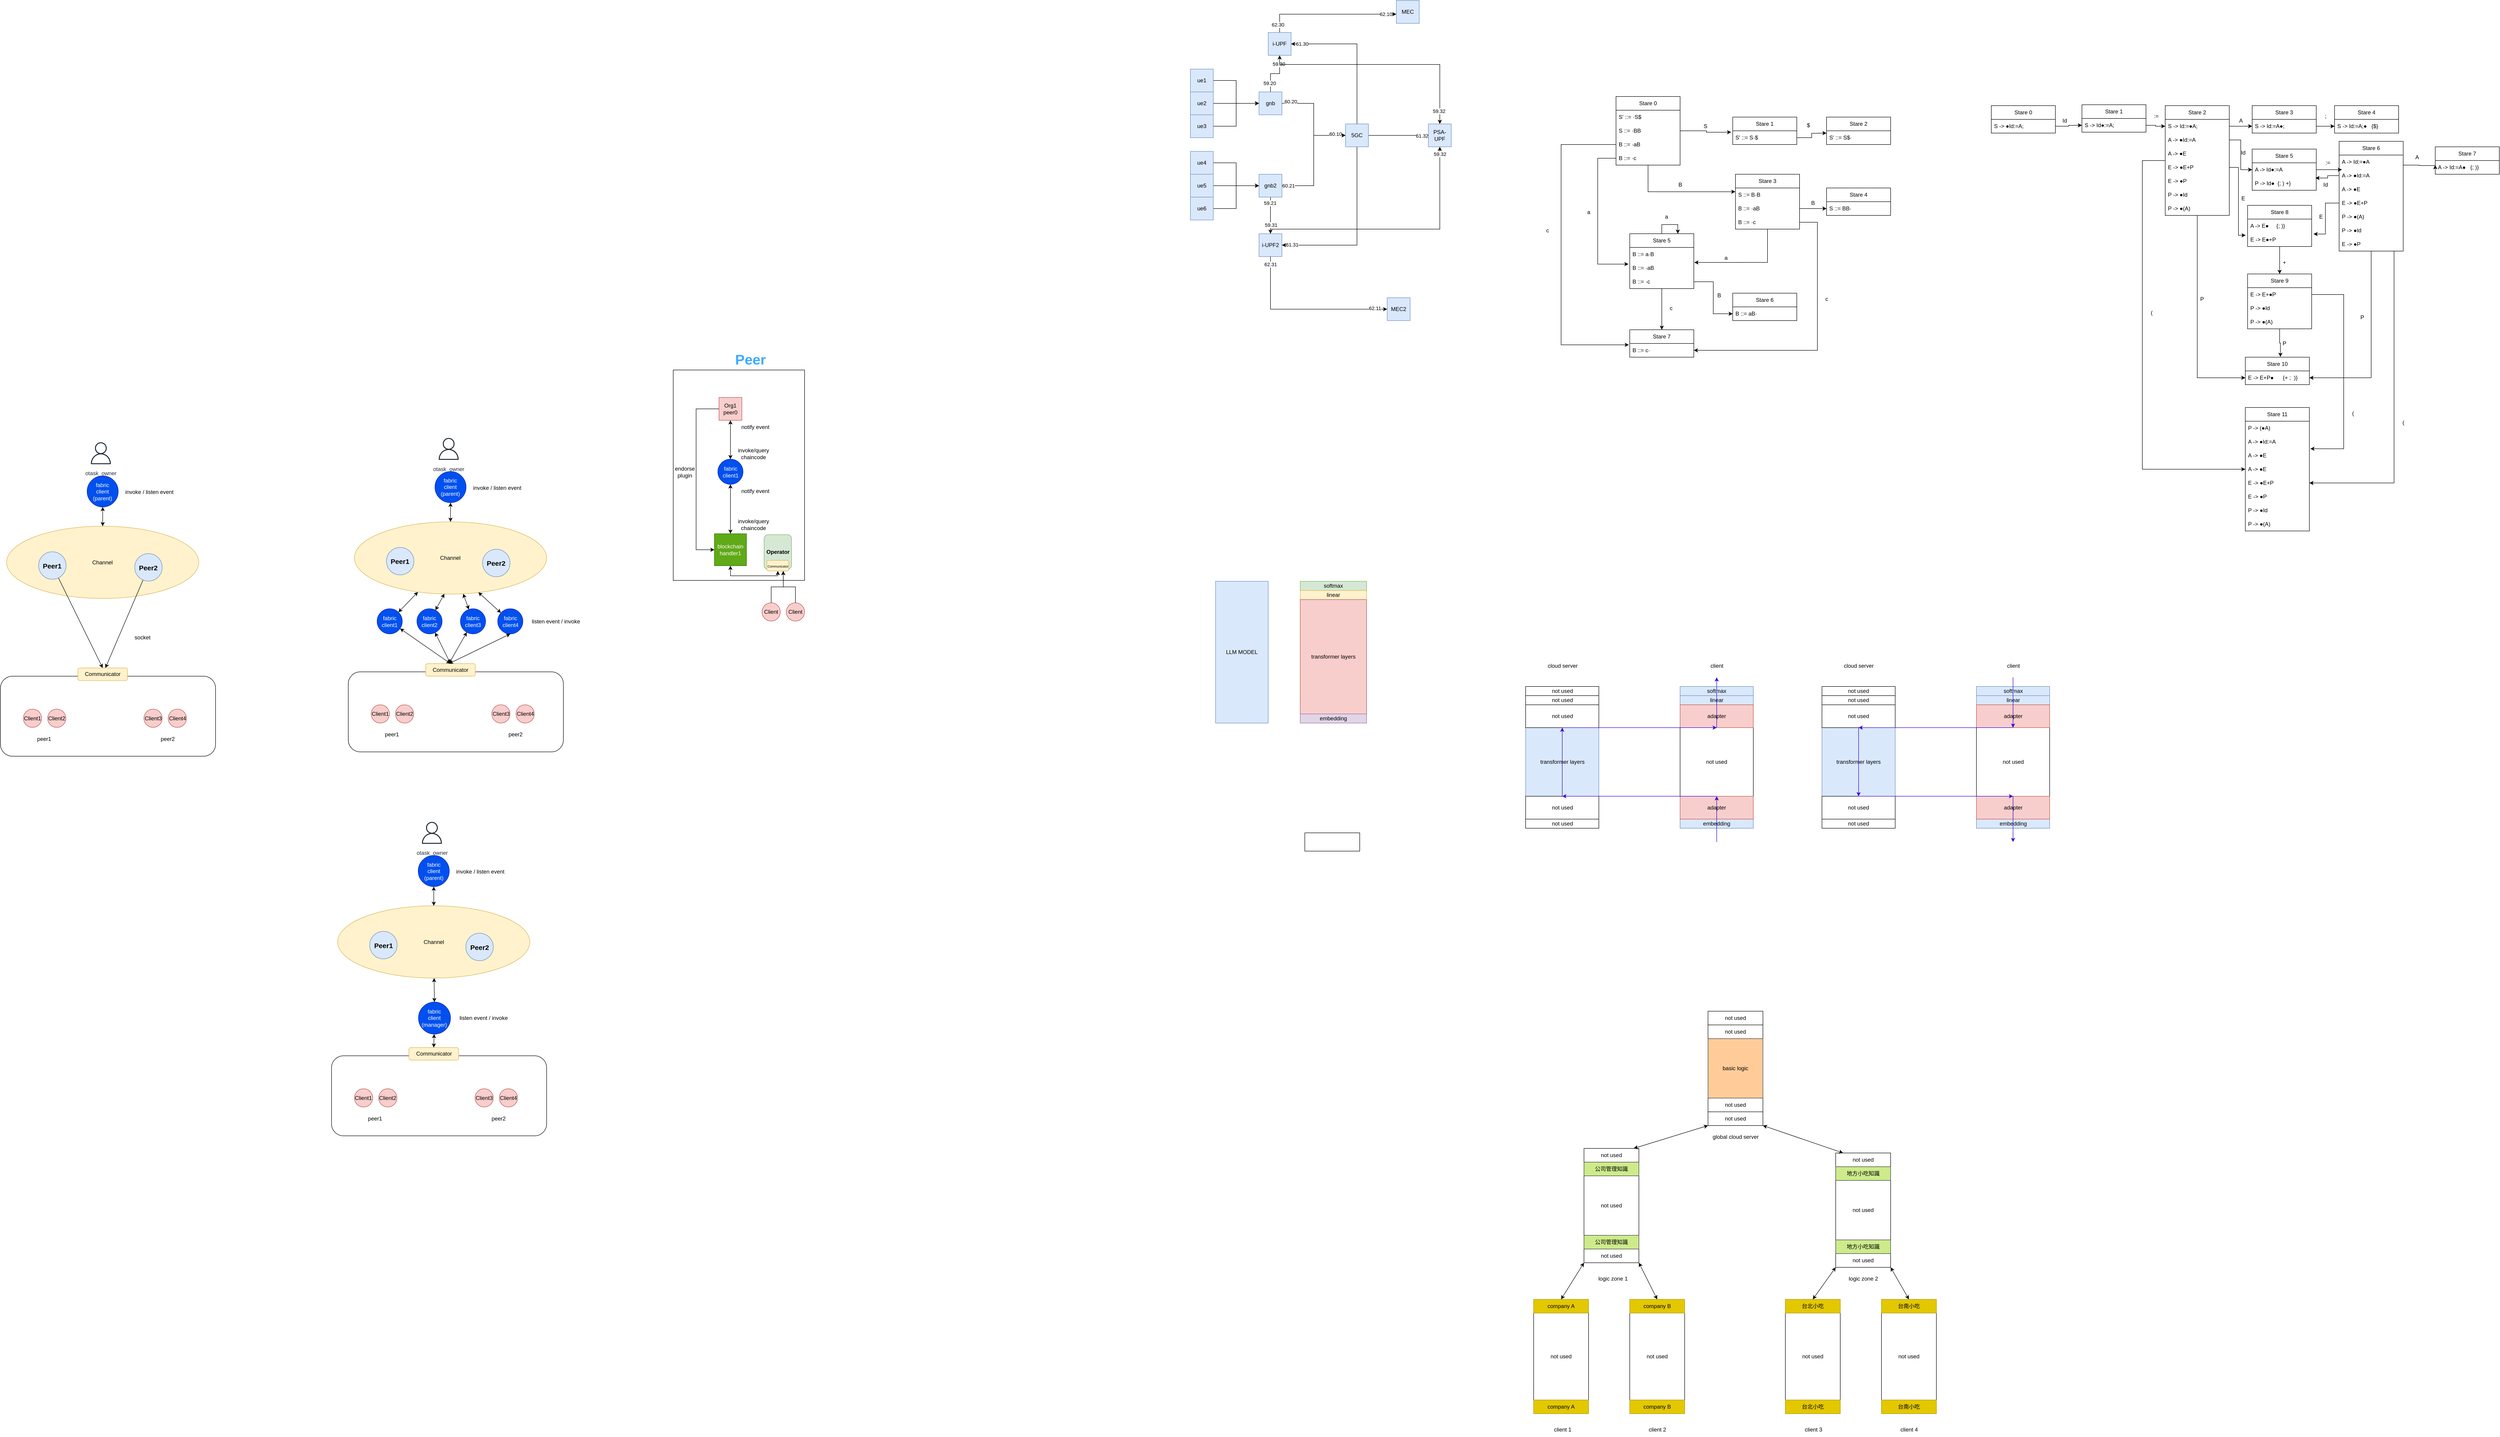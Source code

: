 <mxfile version="23.1.0" type="github">
  <diagram name="第 1 页" id="0hGZ7h8BPvav0Dhn9OID">
    <mxGraphModel dx="4923" dy="815" grid="1" gridSize="10" guides="1" tooltips="1" connect="1" arrows="1" fold="1" page="1" pageScale="1" pageWidth="827" pageHeight="1169" math="0" shadow="0">
      <root>
        <mxCell id="0" />
        <mxCell id="1" parent="0" />
        <mxCell id="fGTsKF3JH-oELWzxikwp-22" value="" style="rounded=1;whiteSpace=wrap;html=1;" vertex="1" parent="1">
          <mxGeometry x="-1790" y="1488" width="470" height="175" as="geometry" />
        </mxCell>
        <mxCell id="fGTsKF3JH-oELWzxikwp-23" value="Communicator" style="rounded=1;whiteSpace=wrap;html=1;fillColor=#fff2cc;strokeColor=#d6b656;" vertex="1" parent="1">
          <mxGeometry x="-1620.87" y="1470" width="108.5" height="27.5" as="geometry" />
        </mxCell>
        <mxCell id="fGTsKF3JH-oELWzxikwp-5" value="" style="rounded=0;whiteSpace=wrap;html=1;" vertex="1" parent="1">
          <mxGeometry x="-1080" y="828" width="287" height="460" as="geometry" />
        </mxCell>
        <mxCell id="p0jDxH_k_mPQ62DPaPJG-13" value="" style="edgeStyle=orthogonalEdgeStyle;rounded=0;orthogonalLoop=1;jettySize=auto;html=1;entryX=0;entryY=0.5;entryDx=0;entryDy=0;" parent="1" source="p0jDxH_k_mPQ62DPaPJG-3" target="p0jDxH_k_mPQ62DPaPJG-12" edge="1">
          <mxGeometry relative="1" as="geometry">
            <mxPoint x="420" y="270" as="targetPoint" />
          </mxGeometry>
        </mxCell>
        <mxCell id="p0jDxH_k_mPQ62DPaPJG-14" value="60.20" style="edgeLabel;html=1;align=center;verticalAlign=middle;resizable=0;points=[];" parent="p0jDxH_k_mPQ62DPaPJG-13" vertex="1" connectable="0">
          <mxGeometry x="-0.816" y="4" relative="1" as="geometry">
            <mxPoint as="offset" />
          </mxGeometry>
        </mxCell>
        <mxCell id="p0jDxH_k_mPQ62DPaPJG-24" value="" style="edgeStyle=orthogonalEdgeStyle;rounded=0;orthogonalLoop=1;jettySize=auto;html=1;" parent="1" source="p0jDxH_k_mPQ62DPaPJG-3" target="p0jDxH_k_mPQ62DPaPJG-23" edge="1">
          <mxGeometry relative="1" as="geometry" />
        </mxCell>
        <mxCell id="p0jDxH_k_mPQ62DPaPJG-25" value="59.20" style="edgeLabel;html=1;align=center;verticalAlign=middle;resizable=0;points=[];" parent="p0jDxH_k_mPQ62DPaPJG-24" vertex="1" connectable="0">
          <mxGeometry x="-0.62" y="2" relative="1" as="geometry">
            <mxPoint as="offset" />
          </mxGeometry>
        </mxCell>
        <mxCell id="p0jDxH_k_mPQ62DPaPJG-47" value="59.30" style="edgeLabel;html=1;align=center;verticalAlign=middle;resizable=0;points=[];" parent="p0jDxH_k_mPQ62DPaPJG-24" vertex="1" connectable="0">
          <mxGeometry x="0.624" y="2" relative="1" as="geometry">
            <mxPoint as="offset" />
          </mxGeometry>
        </mxCell>
        <mxCell id="p0jDxH_k_mPQ62DPaPJG-3" value="gnb" style="whiteSpace=wrap;html=1;aspect=fixed;fillColor=#dae8fc;strokeColor=#6c8ebf;" parent="1" vertex="1">
          <mxGeometry x="200" y="220" width="50" height="50" as="geometry" />
        </mxCell>
        <mxCell id="p0jDxH_k_mPQ62DPaPJG-8" style="edgeStyle=orthogonalEdgeStyle;rounded=0;orthogonalLoop=1;jettySize=auto;html=1;entryX=0;entryY=0.5;entryDx=0;entryDy=0;" parent="1" source="p0jDxH_k_mPQ62DPaPJG-5" target="p0jDxH_k_mPQ62DPaPJG-3" edge="1">
          <mxGeometry relative="1" as="geometry" />
        </mxCell>
        <mxCell id="p0jDxH_k_mPQ62DPaPJG-5" value="ue1" style="whiteSpace=wrap;html=1;aspect=fixed;fillColor=#dae8fc;strokeColor=#6c8ebf;" parent="1" vertex="1">
          <mxGeometry x="50" y="170" width="50" height="50" as="geometry" />
        </mxCell>
        <mxCell id="p0jDxH_k_mPQ62DPaPJG-9" style="edgeStyle=orthogonalEdgeStyle;rounded=0;orthogonalLoop=1;jettySize=auto;html=1;entryX=0;entryY=0.5;entryDx=0;entryDy=0;" parent="1" source="p0jDxH_k_mPQ62DPaPJG-6" target="p0jDxH_k_mPQ62DPaPJG-3" edge="1">
          <mxGeometry relative="1" as="geometry" />
        </mxCell>
        <mxCell id="p0jDxH_k_mPQ62DPaPJG-6" value="ue2" style="whiteSpace=wrap;html=1;aspect=fixed;fillColor=#dae8fc;strokeColor=#6c8ebf;" parent="1" vertex="1">
          <mxGeometry x="50" y="220" width="50" height="50" as="geometry" />
        </mxCell>
        <mxCell id="p0jDxH_k_mPQ62DPaPJG-10" style="edgeStyle=orthogonalEdgeStyle;rounded=0;orthogonalLoop=1;jettySize=auto;html=1;entryX=0;entryY=0.5;entryDx=0;entryDy=0;" parent="1" source="p0jDxH_k_mPQ62DPaPJG-7" target="p0jDxH_k_mPQ62DPaPJG-3" edge="1">
          <mxGeometry relative="1" as="geometry" />
        </mxCell>
        <mxCell id="p0jDxH_k_mPQ62DPaPJG-7" value="ue3" style="whiteSpace=wrap;html=1;aspect=fixed;fillColor=#dae8fc;strokeColor=#6c8ebf;" parent="1" vertex="1">
          <mxGeometry x="50" y="270" width="50" height="50" as="geometry" />
        </mxCell>
        <mxCell id="p0jDxH_k_mPQ62DPaPJG-45" style="edgeStyle=orthogonalEdgeStyle;rounded=0;orthogonalLoop=1;jettySize=auto;html=1;entryX=1;entryY=0.5;entryDx=0;entryDy=0;" parent="1" source="p0jDxH_k_mPQ62DPaPJG-12" target="p0jDxH_k_mPQ62DPaPJG-23" edge="1">
          <mxGeometry relative="1" as="geometry">
            <Array as="points">
              <mxPoint x="414" y="115" />
            </Array>
          </mxGeometry>
        </mxCell>
        <mxCell id="p0jDxH_k_mPQ62DPaPJG-46" value="61.30" style="edgeLabel;html=1;align=center;verticalAlign=middle;resizable=0;points=[];" parent="p0jDxH_k_mPQ62DPaPJG-45" vertex="1" connectable="0">
          <mxGeometry x="0.851" relative="1" as="geometry">
            <mxPoint as="offset" />
          </mxGeometry>
        </mxCell>
        <mxCell id="p0jDxH_k_mPQ62DPaPJG-48" style="edgeStyle=orthogonalEdgeStyle;rounded=0;orthogonalLoop=1;jettySize=auto;html=1;entryX=1;entryY=0.5;entryDx=0;entryDy=0;" parent="1" source="p0jDxH_k_mPQ62DPaPJG-12" target="p0jDxH_k_mPQ62DPaPJG-36" edge="1">
          <mxGeometry relative="1" as="geometry">
            <Array as="points">
              <mxPoint x="414" y="555" />
            </Array>
          </mxGeometry>
        </mxCell>
        <mxCell id="p0jDxH_k_mPQ62DPaPJG-49" value="61.31" style="edgeLabel;html=1;align=center;verticalAlign=middle;resizable=0;points=[];" parent="p0jDxH_k_mPQ62DPaPJG-48" vertex="1" connectable="0">
          <mxGeometry x="0.885" y="-1" relative="1" as="geometry">
            <mxPoint as="offset" />
          </mxGeometry>
        </mxCell>
        <mxCell id="p0jDxH_k_mPQ62DPaPJG-64" style="edgeStyle=orthogonalEdgeStyle;rounded=0;orthogonalLoop=1;jettySize=auto;html=1;entryX=0;entryY=0.5;entryDx=0;entryDy=0;" parent="1" source="p0jDxH_k_mPQ62DPaPJG-12" target="p0jDxH_k_mPQ62DPaPJG-61" edge="1">
          <mxGeometry relative="1" as="geometry" />
        </mxCell>
        <mxCell id="p0jDxH_k_mPQ62DPaPJG-65" value="61.32" style="edgeLabel;html=1;align=center;verticalAlign=middle;resizable=0;points=[];" parent="p0jDxH_k_mPQ62DPaPJG-64" vertex="1" connectable="0">
          <mxGeometry x="0.789" y="-1" relative="1" as="geometry">
            <mxPoint as="offset" />
          </mxGeometry>
        </mxCell>
        <mxCell id="p0jDxH_k_mPQ62DPaPJG-12" value="5GC" style="whiteSpace=wrap;html=1;aspect=fixed;fillColor=#dae8fc;strokeColor=#6c8ebf;" parent="1" vertex="1">
          <mxGeometry x="389" y="290" width="50" height="50" as="geometry" />
        </mxCell>
        <mxCell id="p0jDxH_k_mPQ62DPaPJG-53" value="" style="edgeStyle=orthogonalEdgeStyle;rounded=0;orthogonalLoop=1;jettySize=auto;html=1;" parent="1" source="p0jDxH_k_mPQ62DPaPJG-23" target="p0jDxH_k_mPQ62DPaPJG-52" edge="1">
          <mxGeometry relative="1" as="geometry">
            <Array as="points">
              <mxPoint x="245" y="50" />
            </Array>
          </mxGeometry>
        </mxCell>
        <mxCell id="p0jDxH_k_mPQ62DPaPJG-54" value="62.30" style="edgeLabel;html=1;align=center;verticalAlign=middle;resizable=0;points=[];" parent="p0jDxH_k_mPQ62DPaPJG-53" vertex="1" connectable="0">
          <mxGeometry x="-0.886" y="4" relative="1" as="geometry">
            <mxPoint as="offset" />
          </mxGeometry>
        </mxCell>
        <mxCell id="p0jDxH_k_mPQ62DPaPJG-58" value="62.10" style="edgeLabel;html=1;align=center;verticalAlign=middle;resizable=0;points=[];" parent="p0jDxH_k_mPQ62DPaPJG-53" vertex="1" connectable="0">
          <mxGeometry x="0.845" relative="1" as="geometry">
            <mxPoint as="offset" />
          </mxGeometry>
        </mxCell>
        <mxCell id="p0jDxH_k_mPQ62DPaPJG-60" style="edgeStyle=orthogonalEdgeStyle;rounded=0;orthogonalLoop=1;jettySize=auto;html=1;exitX=1;exitY=0;exitDx=0;exitDy=0;entryX=0.5;entryY=0;entryDx=0;entryDy=0;" parent="1" source="p0jDxH_k_mPQ62DPaPJG-23" target="p0jDxH_k_mPQ62DPaPJG-61" edge="1">
          <mxGeometry relative="1" as="geometry">
            <mxPoint x="590" y="260" as="targetPoint" />
            <Array as="points">
              <mxPoint x="245" y="90" />
              <mxPoint x="245" y="160" />
              <mxPoint x="595" y="160" />
            </Array>
          </mxGeometry>
        </mxCell>
        <mxCell id="p0jDxH_k_mPQ62DPaPJG-63" value="59.32" style="edgeLabel;html=1;align=center;verticalAlign=middle;resizable=0;points=[];" parent="p0jDxH_k_mPQ62DPaPJG-60" vertex="1" connectable="0">
          <mxGeometry x="0.902" y="-2" relative="1" as="geometry">
            <mxPoint as="offset" />
          </mxGeometry>
        </mxCell>
        <mxCell id="p0jDxH_k_mPQ62DPaPJG-23" value="i-UPF" style="whiteSpace=wrap;html=1;aspect=fixed;fillColor=#dae8fc;strokeColor=#6c8ebf;" parent="1" vertex="1">
          <mxGeometry x="220" y="90" width="50" height="50" as="geometry" />
        </mxCell>
        <mxCell id="p0jDxH_k_mPQ62DPaPJG-34" style="edgeStyle=orthogonalEdgeStyle;rounded=0;orthogonalLoop=1;jettySize=auto;html=1;entryX=0;entryY=0.5;entryDx=0;entryDy=0;" parent="1" source="p0jDxH_k_mPQ62DPaPJG-27" target="p0jDxH_k_mPQ62DPaPJG-12" edge="1">
          <mxGeometry relative="1" as="geometry">
            <mxPoint x="390" y="360" as="targetPoint" />
          </mxGeometry>
        </mxCell>
        <mxCell id="p0jDxH_k_mPQ62DPaPJG-35" value="60.21" style="edgeLabel;html=1;align=center;verticalAlign=middle;resizable=0;points=[];" parent="p0jDxH_k_mPQ62DPaPJG-34" vertex="1" connectable="0">
          <mxGeometry x="-0.886" relative="1" as="geometry">
            <mxPoint as="offset" />
          </mxGeometry>
        </mxCell>
        <mxCell id="p0jDxH_k_mPQ62DPaPJG-41" value="60.10" style="edgeLabel;html=1;align=center;verticalAlign=middle;resizable=0;points=[];" parent="p0jDxH_k_mPQ62DPaPJG-34" vertex="1" connectable="0">
          <mxGeometry x="0.822" y="3" relative="1" as="geometry">
            <mxPoint as="offset" />
          </mxGeometry>
        </mxCell>
        <mxCell id="p0jDxH_k_mPQ62DPaPJG-37" value="" style="edgeStyle=orthogonalEdgeStyle;rounded=0;orthogonalLoop=1;jettySize=auto;html=1;" parent="1" source="p0jDxH_k_mPQ62DPaPJG-27" target="p0jDxH_k_mPQ62DPaPJG-36" edge="1">
          <mxGeometry relative="1" as="geometry" />
        </mxCell>
        <mxCell id="p0jDxH_k_mPQ62DPaPJG-38" value="59.21" style="edgeLabel;html=1;align=center;verticalAlign=middle;resizable=0;points=[];" parent="p0jDxH_k_mPQ62DPaPJG-37" vertex="1" connectable="0">
          <mxGeometry x="-0.68" y="-1" relative="1" as="geometry">
            <mxPoint as="offset" />
          </mxGeometry>
        </mxCell>
        <mxCell id="p0jDxH_k_mPQ62DPaPJG-50" value="59.31" style="edgeLabel;html=1;align=center;verticalAlign=middle;resizable=0;points=[];" parent="p0jDxH_k_mPQ62DPaPJG-37" vertex="1" connectable="0">
          <mxGeometry x="0.52" y="1" relative="1" as="geometry">
            <mxPoint as="offset" />
          </mxGeometry>
        </mxCell>
        <mxCell id="p0jDxH_k_mPQ62DPaPJG-27" value="gnb2" style="whiteSpace=wrap;html=1;aspect=fixed;fillColor=#dae8fc;strokeColor=#6c8ebf;" parent="1" vertex="1">
          <mxGeometry x="200" y="400" width="50" height="50" as="geometry" />
        </mxCell>
        <mxCell id="p0jDxH_k_mPQ62DPaPJG-28" style="edgeStyle=orthogonalEdgeStyle;rounded=0;orthogonalLoop=1;jettySize=auto;html=1;entryX=0;entryY=0.5;entryDx=0;entryDy=0;" parent="1" source="p0jDxH_k_mPQ62DPaPJG-29" target="p0jDxH_k_mPQ62DPaPJG-27" edge="1">
          <mxGeometry relative="1" as="geometry" />
        </mxCell>
        <mxCell id="p0jDxH_k_mPQ62DPaPJG-29" value="ue4" style="whiteSpace=wrap;html=1;aspect=fixed;fillColor=#dae8fc;strokeColor=#6c8ebf;" parent="1" vertex="1">
          <mxGeometry x="50" y="350" width="50" height="50" as="geometry" />
        </mxCell>
        <mxCell id="p0jDxH_k_mPQ62DPaPJG-30" style="edgeStyle=orthogonalEdgeStyle;rounded=0;orthogonalLoop=1;jettySize=auto;html=1;entryX=0;entryY=0.5;entryDx=0;entryDy=0;" parent="1" source="p0jDxH_k_mPQ62DPaPJG-31" target="p0jDxH_k_mPQ62DPaPJG-27" edge="1">
          <mxGeometry relative="1" as="geometry" />
        </mxCell>
        <mxCell id="p0jDxH_k_mPQ62DPaPJG-31" value="ue5" style="whiteSpace=wrap;html=1;aspect=fixed;fillColor=#dae8fc;strokeColor=#6c8ebf;" parent="1" vertex="1">
          <mxGeometry x="50" y="400" width="50" height="50" as="geometry" />
        </mxCell>
        <mxCell id="p0jDxH_k_mPQ62DPaPJG-32" style="edgeStyle=orthogonalEdgeStyle;rounded=0;orthogonalLoop=1;jettySize=auto;html=1;entryX=0;entryY=0.5;entryDx=0;entryDy=0;" parent="1" source="p0jDxH_k_mPQ62DPaPJG-33" target="p0jDxH_k_mPQ62DPaPJG-27" edge="1">
          <mxGeometry relative="1" as="geometry" />
        </mxCell>
        <mxCell id="p0jDxH_k_mPQ62DPaPJG-33" value="ue6" style="whiteSpace=wrap;html=1;aspect=fixed;fillColor=#dae8fc;strokeColor=#6c8ebf;" parent="1" vertex="1">
          <mxGeometry x="50" y="450" width="50" height="50" as="geometry" />
        </mxCell>
        <mxCell id="p0jDxH_k_mPQ62DPaPJG-56" value="" style="edgeStyle=orthogonalEdgeStyle;rounded=0;orthogonalLoop=1;jettySize=auto;html=1;" parent="1" source="p0jDxH_k_mPQ62DPaPJG-36" target="p0jDxH_k_mPQ62DPaPJG-55" edge="1">
          <mxGeometry relative="1" as="geometry">
            <Array as="points">
              <mxPoint x="225" y="695" />
            </Array>
          </mxGeometry>
        </mxCell>
        <mxCell id="p0jDxH_k_mPQ62DPaPJG-57" value="62.31" style="edgeLabel;html=1;align=center;verticalAlign=middle;resizable=0;points=[];" parent="p0jDxH_k_mPQ62DPaPJG-56" vertex="1" connectable="0">
          <mxGeometry x="-0.912" relative="1" as="geometry">
            <mxPoint as="offset" />
          </mxGeometry>
        </mxCell>
        <mxCell id="p0jDxH_k_mPQ62DPaPJG-59" value="62.11" style="edgeLabel;html=1;align=center;verticalAlign=middle;resizable=0;points=[];" parent="p0jDxH_k_mPQ62DPaPJG-56" vertex="1" connectable="0">
          <mxGeometry x="0.855" y="2" relative="1" as="geometry">
            <mxPoint as="offset" />
          </mxGeometry>
        </mxCell>
        <mxCell id="p0jDxH_k_mPQ62DPaPJG-62" value="" style="edgeStyle=orthogonalEdgeStyle;rounded=0;orthogonalLoop=1;jettySize=auto;html=1;" parent="1" source="p0jDxH_k_mPQ62DPaPJG-36" target="p0jDxH_k_mPQ62DPaPJG-61" edge="1">
          <mxGeometry relative="1" as="geometry">
            <Array as="points">
              <mxPoint x="225" y="520" />
              <mxPoint x="595" y="520" />
            </Array>
          </mxGeometry>
        </mxCell>
        <mxCell id="p0jDxH_k_mPQ62DPaPJG-66" value="59.32" style="edgeLabel;html=1;align=center;verticalAlign=middle;resizable=0;points=[];" parent="p0jDxH_k_mPQ62DPaPJG-62" vertex="1" connectable="0">
          <mxGeometry x="0.945" relative="1" as="geometry">
            <mxPoint as="offset" />
          </mxGeometry>
        </mxCell>
        <mxCell id="p0jDxH_k_mPQ62DPaPJG-36" value="i-UPF2" style="whiteSpace=wrap;html=1;aspect=fixed;fillColor=#dae8fc;strokeColor=#6c8ebf;" parent="1" vertex="1">
          <mxGeometry x="200" y="530" width="50" height="50" as="geometry" />
        </mxCell>
        <mxCell id="p0jDxH_k_mPQ62DPaPJG-52" value="MEC" style="whiteSpace=wrap;html=1;aspect=fixed;fillColor=#dae8fc;strokeColor=#6c8ebf;" parent="1" vertex="1">
          <mxGeometry x="500" y="20" width="50" height="50" as="geometry" />
        </mxCell>
        <mxCell id="p0jDxH_k_mPQ62DPaPJG-55" value="MEC2" style="whiteSpace=wrap;html=1;aspect=fixed;fillColor=#dae8fc;strokeColor=#6c8ebf;" parent="1" vertex="1">
          <mxGeometry x="480" y="670" width="50" height="50" as="geometry" />
        </mxCell>
        <mxCell id="p0jDxH_k_mPQ62DPaPJG-61" value="PSA-UPF" style="whiteSpace=wrap;html=1;aspect=fixed;fillColor=#dae8fc;strokeColor=#6c8ebf;" parent="1" vertex="1">
          <mxGeometry x="570" y="290" width="50" height="50" as="geometry" />
        </mxCell>
        <mxCell id="5g6TBQ09bPF2Y2DvjyLZ-2" value="Stare 0" style="swimlane;fontStyle=0;childLayout=stackLayout;horizontal=1;startSize=30;horizontalStack=0;resizeParent=1;resizeParentMax=0;resizeLast=0;collapsible=1;marginBottom=0;whiteSpace=wrap;html=1;" parent="1" vertex="1">
          <mxGeometry x="980" y="230" width="140" height="150" as="geometry" />
        </mxCell>
        <mxCell id="5g6TBQ09bPF2Y2DvjyLZ-3" value="S&#39; ::= ·S$" style="text;strokeColor=none;fillColor=none;align=left;verticalAlign=middle;spacingLeft=4;spacingRight=4;overflow=hidden;points=[[0,0.5],[1,0.5]];portConstraint=eastwest;rotatable=0;whiteSpace=wrap;html=1;" parent="5g6TBQ09bPF2Y2DvjyLZ-2" vertex="1">
          <mxGeometry y="30" width="140" height="30" as="geometry" />
        </mxCell>
        <mxCell id="5g6TBQ09bPF2Y2DvjyLZ-4" value="S ::=&amp;nbsp;·BB" style="text;strokeColor=none;fillColor=none;align=left;verticalAlign=middle;spacingLeft=4;spacingRight=4;overflow=hidden;points=[[0,0.5],[1,0.5]];portConstraint=eastwest;rotatable=0;whiteSpace=wrap;html=1;" parent="5g6TBQ09bPF2Y2DvjyLZ-2" vertex="1">
          <mxGeometry y="60" width="140" height="30" as="geometry" />
        </mxCell>
        <mxCell id="5g6TBQ09bPF2Y2DvjyLZ-5" value="B ::=&amp;nbsp;·aB" style="text;strokeColor=none;fillColor=none;align=left;verticalAlign=middle;spacingLeft=4;spacingRight=4;overflow=hidden;points=[[0,0.5],[1,0.5]];portConstraint=eastwest;rotatable=0;whiteSpace=wrap;html=1;" parent="5g6TBQ09bPF2Y2DvjyLZ-2" vertex="1">
          <mxGeometry y="90" width="140" height="30" as="geometry" />
        </mxCell>
        <mxCell id="5g6TBQ09bPF2Y2DvjyLZ-6" value="B ::=&amp;nbsp;·c" style="text;strokeColor=none;fillColor=none;align=left;verticalAlign=middle;spacingLeft=4;spacingRight=4;overflow=hidden;points=[[0,0.5],[1,0.5]];portConstraint=eastwest;rotatable=0;whiteSpace=wrap;html=1;" parent="5g6TBQ09bPF2Y2DvjyLZ-2" vertex="1">
          <mxGeometry y="120" width="140" height="30" as="geometry" />
        </mxCell>
        <mxCell id="5g6TBQ09bPF2Y2DvjyLZ-7" value="Stare 1" style="swimlane;fontStyle=0;childLayout=stackLayout;horizontal=1;startSize=30;horizontalStack=0;resizeParent=1;resizeParentMax=0;resizeLast=0;collapsible=1;marginBottom=0;whiteSpace=wrap;html=1;" parent="1" vertex="1">
          <mxGeometry x="1235" y="275" width="140" height="60" as="geometry" />
        </mxCell>
        <mxCell id="5g6TBQ09bPF2Y2DvjyLZ-17" style="edgeStyle=orthogonalEdgeStyle;rounded=0;orthogonalLoop=1;jettySize=auto;html=1;" parent="5g6TBQ09bPF2Y2DvjyLZ-7" source="5g6TBQ09bPF2Y2DvjyLZ-8" edge="1">
          <mxGeometry relative="1" as="geometry">
            <mxPoint x="205" y="35" as="targetPoint" />
          </mxGeometry>
        </mxCell>
        <mxCell id="5g6TBQ09bPF2Y2DvjyLZ-8" value="S&#39; ::= S·$" style="text;strokeColor=none;fillColor=none;align=left;verticalAlign=middle;spacingLeft=4;spacingRight=4;overflow=hidden;points=[[0,0.5],[1,0.5]];portConstraint=eastwest;rotatable=0;whiteSpace=wrap;html=1;" parent="5g6TBQ09bPF2Y2DvjyLZ-7" vertex="1">
          <mxGeometry y="30" width="140" height="30" as="geometry" />
        </mxCell>
        <mxCell id="5g6TBQ09bPF2Y2DvjyLZ-14" value="S" style="text;html=1;align=center;verticalAlign=middle;resizable=0;points=[];autosize=1;strokeColor=none;fillColor=none;" parent="1" vertex="1">
          <mxGeometry x="1160" y="280" width="30" height="30" as="geometry" />
        </mxCell>
        <mxCell id="5g6TBQ09bPF2Y2DvjyLZ-15" style="edgeStyle=orthogonalEdgeStyle;rounded=0;orthogonalLoop=1;jettySize=auto;html=1;entryX=-0.024;entryY=0.104;entryDx=0;entryDy=0;entryPerimeter=0;" parent="1" source="5g6TBQ09bPF2Y2DvjyLZ-4" target="5g6TBQ09bPF2Y2DvjyLZ-8" edge="1">
          <mxGeometry relative="1" as="geometry" />
        </mxCell>
        <mxCell id="5g6TBQ09bPF2Y2DvjyLZ-18" value="Stare 2" style="swimlane;fontStyle=0;childLayout=stackLayout;horizontal=1;startSize=30;horizontalStack=0;resizeParent=1;resizeParentMax=0;resizeLast=0;collapsible=1;marginBottom=0;whiteSpace=wrap;html=1;" parent="1" vertex="1">
          <mxGeometry x="1440" y="275" width="140" height="60" as="geometry" />
        </mxCell>
        <mxCell id="5g6TBQ09bPF2Y2DvjyLZ-20" value="S&#39; ::= S$·" style="text;strokeColor=none;fillColor=none;align=left;verticalAlign=middle;spacingLeft=4;spacingRight=4;overflow=hidden;points=[[0,0.5],[1,0.5]];portConstraint=eastwest;rotatable=0;whiteSpace=wrap;html=1;" parent="5g6TBQ09bPF2Y2DvjyLZ-18" vertex="1">
          <mxGeometry y="30" width="140" height="30" as="geometry" />
        </mxCell>
        <mxCell id="5g6TBQ09bPF2Y2DvjyLZ-21" value="$" style="text;html=1;align=center;verticalAlign=middle;resizable=0;points=[];autosize=1;strokeColor=none;fillColor=none;" parent="1" vertex="1">
          <mxGeometry x="1385" y="278" width="30" height="30" as="geometry" />
        </mxCell>
        <mxCell id="5g6TBQ09bPF2Y2DvjyLZ-23" value="Stare 3" style="swimlane;fontStyle=0;childLayout=stackLayout;horizontal=1;startSize=30;horizontalStack=0;resizeParent=1;resizeParentMax=0;resizeLast=0;collapsible=1;marginBottom=0;whiteSpace=wrap;html=1;" parent="1" vertex="1">
          <mxGeometry x="1241" y="400" width="140" height="120" as="geometry" />
        </mxCell>
        <mxCell id="5g6TBQ09bPF2Y2DvjyLZ-25" value="S ::= B·B" style="text;strokeColor=none;fillColor=none;align=left;verticalAlign=middle;spacingLeft=4;spacingRight=4;overflow=hidden;points=[[0,0.5],[1,0.5]];portConstraint=eastwest;rotatable=0;whiteSpace=wrap;html=1;" parent="5g6TBQ09bPF2Y2DvjyLZ-23" vertex="1">
          <mxGeometry y="30" width="140" height="30" as="geometry" />
        </mxCell>
        <mxCell id="5g6TBQ09bPF2Y2DvjyLZ-29" value="B ::=&amp;nbsp;·aB" style="text;strokeColor=none;fillColor=none;align=left;verticalAlign=middle;spacingLeft=4;spacingRight=4;overflow=hidden;points=[[0,0.5],[1,0.5]];portConstraint=eastwest;rotatable=0;whiteSpace=wrap;html=1;" parent="5g6TBQ09bPF2Y2DvjyLZ-23" vertex="1">
          <mxGeometry y="60" width="140" height="30" as="geometry" />
        </mxCell>
        <mxCell id="5g6TBQ09bPF2Y2DvjyLZ-30" value="B ::=&amp;nbsp;·c" style="text;strokeColor=none;fillColor=none;align=left;verticalAlign=middle;spacingLeft=4;spacingRight=4;overflow=hidden;points=[[0,0.5],[1,0.5]];portConstraint=eastwest;rotatable=0;whiteSpace=wrap;html=1;" parent="5g6TBQ09bPF2Y2DvjyLZ-23" vertex="1">
          <mxGeometry y="90" width="140" height="30" as="geometry" />
        </mxCell>
        <mxCell id="5g6TBQ09bPF2Y2DvjyLZ-26" style="edgeStyle=orthogonalEdgeStyle;rounded=0;orthogonalLoop=1;jettySize=auto;html=1;entryX=-0.002;entryY=0.274;entryDx=0;entryDy=0;entryPerimeter=0;" parent="1" source="5g6TBQ09bPF2Y2DvjyLZ-2" target="5g6TBQ09bPF2Y2DvjyLZ-25" edge="1">
          <mxGeometry relative="1" as="geometry" />
        </mxCell>
        <mxCell id="5g6TBQ09bPF2Y2DvjyLZ-27" value="B" style="text;html=1;align=center;verticalAlign=middle;resizable=0;points=[];autosize=1;strokeColor=none;fillColor=none;" parent="1" vertex="1">
          <mxGeometry x="1105" y="408" width="30" height="30" as="geometry" />
        </mxCell>
        <mxCell id="5g6TBQ09bPF2Y2DvjyLZ-31" value="Stare 4" style="swimlane;fontStyle=0;childLayout=stackLayout;horizontal=1;startSize=30;horizontalStack=0;resizeParent=1;resizeParentMax=0;resizeLast=0;collapsible=1;marginBottom=0;whiteSpace=wrap;html=1;" parent="1" vertex="1">
          <mxGeometry x="1440" y="430" width="140" height="60" as="geometry" />
        </mxCell>
        <mxCell id="5g6TBQ09bPF2Y2DvjyLZ-32" value="S ::= BB·" style="text;strokeColor=none;fillColor=none;align=left;verticalAlign=middle;spacingLeft=4;spacingRight=4;overflow=hidden;points=[[0,0.5],[1,0.5]];portConstraint=eastwest;rotatable=0;whiteSpace=wrap;html=1;" parent="5g6TBQ09bPF2Y2DvjyLZ-31" vertex="1">
          <mxGeometry y="30" width="140" height="30" as="geometry" />
        </mxCell>
        <mxCell id="5g6TBQ09bPF2Y2DvjyLZ-33" style="edgeStyle=orthogonalEdgeStyle;rounded=0;orthogonalLoop=1;jettySize=auto;html=1;entryX=0;entryY=0.5;entryDx=0;entryDy=0;" parent="1" source="5g6TBQ09bPF2Y2DvjyLZ-29" target="5g6TBQ09bPF2Y2DvjyLZ-32" edge="1">
          <mxGeometry relative="1" as="geometry" />
        </mxCell>
        <mxCell id="5g6TBQ09bPF2Y2DvjyLZ-34" value="B" style="text;html=1;align=center;verticalAlign=middle;resizable=0;points=[];autosize=1;strokeColor=none;fillColor=none;" parent="1" vertex="1">
          <mxGeometry x="1395" y="448" width="30" height="30" as="geometry" />
        </mxCell>
        <mxCell id="5g6TBQ09bPF2Y2DvjyLZ-56" style="edgeStyle=orthogonalEdgeStyle;rounded=0;orthogonalLoop=1;jettySize=auto;html=1;entryX=0.5;entryY=0;entryDx=0;entryDy=0;" parent="1" source="5g6TBQ09bPF2Y2DvjyLZ-35" target="5g6TBQ09bPF2Y2DvjyLZ-52" edge="1">
          <mxGeometry relative="1" as="geometry" />
        </mxCell>
        <mxCell id="5g6TBQ09bPF2Y2DvjyLZ-35" value="Stare 5" style="swimlane;fontStyle=0;childLayout=stackLayout;horizontal=1;startSize=30;horizontalStack=0;resizeParent=1;resizeParentMax=0;resizeLast=0;collapsible=1;marginBottom=0;whiteSpace=wrap;html=1;" parent="1" vertex="1">
          <mxGeometry x="1010" y="530" width="140" height="120" as="geometry" />
        </mxCell>
        <mxCell id="5g6TBQ09bPF2Y2DvjyLZ-37" value="B ::= a·B" style="text;strokeColor=none;fillColor=none;align=left;verticalAlign=middle;spacingLeft=4;spacingRight=4;overflow=hidden;points=[[0,0.5],[1,0.5]];portConstraint=eastwest;rotatable=0;whiteSpace=wrap;html=1;" parent="5g6TBQ09bPF2Y2DvjyLZ-35" vertex="1">
          <mxGeometry y="30" width="140" height="30" as="geometry" />
        </mxCell>
        <mxCell id="5g6TBQ09bPF2Y2DvjyLZ-40" value="B ::=&amp;nbsp;·aB" style="text;strokeColor=none;fillColor=none;align=left;verticalAlign=middle;spacingLeft=4;spacingRight=4;overflow=hidden;points=[[0,0.5],[1,0.5]];portConstraint=eastwest;rotatable=0;whiteSpace=wrap;html=1;" parent="5g6TBQ09bPF2Y2DvjyLZ-35" vertex="1">
          <mxGeometry y="60" width="140" height="30" as="geometry" />
        </mxCell>
        <mxCell id="5g6TBQ09bPF2Y2DvjyLZ-39" value="B ::=&amp;nbsp;·c" style="text;strokeColor=none;fillColor=none;align=left;verticalAlign=middle;spacingLeft=4;spacingRight=4;overflow=hidden;points=[[0,0.5],[1,0.5]];portConstraint=eastwest;rotatable=0;whiteSpace=wrap;html=1;" parent="5g6TBQ09bPF2Y2DvjyLZ-35" vertex="1">
          <mxGeometry y="90" width="140" height="30" as="geometry" />
        </mxCell>
        <mxCell id="5g6TBQ09bPF2Y2DvjyLZ-41" style="edgeStyle=orthogonalEdgeStyle;rounded=0;orthogonalLoop=1;jettySize=auto;html=1;entryX=1.008;entryY=0.094;entryDx=0;entryDy=0;entryPerimeter=0;" parent="1" source="5g6TBQ09bPF2Y2DvjyLZ-23" target="5g6TBQ09bPF2Y2DvjyLZ-40" edge="1">
          <mxGeometry relative="1" as="geometry" />
        </mxCell>
        <mxCell id="5g6TBQ09bPF2Y2DvjyLZ-42" value="a" style="text;html=1;align=center;verticalAlign=middle;resizable=0;points=[];autosize=1;strokeColor=none;fillColor=none;" parent="1" vertex="1">
          <mxGeometry x="1205" y="568" width="30" height="30" as="geometry" />
        </mxCell>
        <mxCell id="5g6TBQ09bPF2Y2DvjyLZ-43" style="edgeStyle=orthogonalEdgeStyle;rounded=0;orthogonalLoop=1;jettySize=auto;html=1;entryX=-0.02;entryY=0.215;entryDx=0;entryDy=0;entryPerimeter=0;" parent="1" source="5g6TBQ09bPF2Y2DvjyLZ-6" target="5g6TBQ09bPF2Y2DvjyLZ-40" edge="1">
          <mxGeometry relative="1" as="geometry">
            <Array as="points">
              <mxPoint x="940" y="365" />
              <mxPoint x="940" y="597" />
            </Array>
          </mxGeometry>
        </mxCell>
        <mxCell id="5g6TBQ09bPF2Y2DvjyLZ-44" value="a" style="text;html=1;align=center;verticalAlign=middle;resizable=0;points=[];autosize=1;strokeColor=none;fillColor=none;" parent="1" vertex="1">
          <mxGeometry x="905" y="468" width="30" height="30" as="geometry" />
        </mxCell>
        <mxCell id="5g6TBQ09bPF2Y2DvjyLZ-45" style="edgeStyle=orthogonalEdgeStyle;rounded=0;orthogonalLoop=1;jettySize=auto;html=1;entryX=0.75;entryY=0;entryDx=0;entryDy=0;" parent="1" source="5g6TBQ09bPF2Y2DvjyLZ-35" target="5g6TBQ09bPF2Y2DvjyLZ-35" edge="1">
          <mxGeometry relative="1" as="geometry">
            <Array as="points">
              <mxPoint x="1080" y="510" />
              <mxPoint x="1115" y="510" />
            </Array>
          </mxGeometry>
        </mxCell>
        <mxCell id="5g6TBQ09bPF2Y2DvjyLZ-46" value="a" style="text;html=1;align=center;verticalAlign=middle;resizable=0;points=[];autosize=1;strokeColor=none;fillColor=none;" parent="1" vertex="1">
          <mxGeometry x="1075" y="478" width="30" height="30" as="geometry" />
        </mxCell>
        <mxCell id="5g6TBQ09bPF2Y2DvjyLZ-48" value="Stare 6" style="swimlane;fontStyle=0;childLayout=stackLayout;horizontal=1;startSize=30;horizontalStack=0;resizeParent=1;resizeParentMax=0;resizeLast=0;collapsible=1;marginBottom=0;whiteSpace=wrap;html=1;" parent="1" vertex="1">
          <mxGeometry x="1235" y="660" width="140" height="60" as="geometry" />
        </mxCell>
        <mxCell id="5g6TBQ09bPF2Y2DvjyLZ-49" value="B ::= aB·" style="text;strokeColor=none;fillColor=none;align=left;verticalAlign=middle;spacingLeft=4;spacingRight=4;overflow=hidden;points=[[0,0.5],[1,0.5]];portConstraint=eastwest;rotatable=0;whiteSpace=wrap;html=1;" parent="5g6TBQ09bPF2Y2DvjyLZ-48" vertex="1">
          <mxGeometry y="30" width="140" height="30" as="geometry" />
        </mxCell>
        <mxCell id="5g6TBQ09bPF2Y2DvjyLZ-50" style="edgeStyle=orthogonalEdgeStyle;rounded=0;orthogonalLoop=1;jettySize=auto;html=1;entryX=0;entryY=0.5;entryDx=0;entryDy=0;" parent="1" source="5g6TBQ09bPF2Y2DvjyLZ-39" target="5g6TBQ09bPF2Y2DvjyLZ-49" edge="1">
          <mxGeometry relative="1" as="geometry" />
        </mxCell>
        <mxCell id="5g6TBQ09bPF2Y2DvjyLZ-51" value="B" style="text;html=1;align=center;verticalAlign=middle;resizable=0;points=[];autosize=1;strokeColor=none;fillColor=none;" parent="1" vertex="1">
          <mxGeometry x="1190" y="650" width="30" height="30" as="geometry" />
        </mxCell>
        <mxCell id="5g6TBQ09bPF2Y2DvjyLZ-52" value="Stare 7" style="swimlane;fontStyle=0;childLayout=stackLayout;horizontal=1;startSize=30;horizontalStack=0;resizeParent=1;resizeParentMax=0;resizeLast=0;collapsible=1;marginBottom=0;whiteSpace=wrap;html=1;" parent="1" vertex="1">
          <mxGeometry x="1010" y="740" width="140" height="60" as="geometry" />
        </mxCell>
        <mxCell id="5g6TBQ09bPF2Y2DvjyLZ-55" value="B ::= c·" style="text;strokeColor=none;fillColor=none;align=left;verticalAlign=middle;spacingLeft=4;spacingRight=4;overflow=hidden;points=[[0,0.5],[1,0.5]];portConstraint=eastwest;rotatable=0;whiteSpace=wrap;html=1;" parent="5g6TBQ09bPF2Y2DvjyLZ-52" vertex="1">
          <mxGeometry y="30" width="140" height="30" as="geometry" />
        </mxCell>
        <mxCell id="5g6TBQ09bPF2Y2DvjyLZ-57" value="c" style="text;html=1;align=center;verticalAlign=middle;resizable=0;points=[];autosize=1;strokeColor=none;fillColor=none;" parent="1" vertex="1">
          <mxGeometry x="1085" y="678" width="30" height="30" as="geometry" />
        </mxCell>
        <mxCell id="5g6TBQ09bPF2Y2DvjyLZ-58" style="edgeStyle=orthogonalEdgeStyle;rounded=0;orthogonalLoop=1;jettySize=auto;html=1;entryX=-0.014;entryY=0.1;entryDx=0;entryDy=0;entryPerimeter=0;" parent="1" source="5g6TBQ09bPF2Y2DvjyLZ-5" target="5g6TBQ09bPF2Y2DvjyLZ-55" edge="1">
          <mxGeometry relative="1" as="geometry">
            <Array as="points">
              <mxPoint x="860" y="335" />
              <mxPoint x="860" y="773" />
            </Array>
          </mxGeometry>
        </mxCell>
        <mxCell id="5g6TBQ09bPF2Y2DvjyLZ-59" value="c" style="text;html=1;align=center;verticalAlign=middle;resizable=0;points=[];autosize=1;strokeColor=none;fillColor=none;" parent="1" vertex="1">
          <mxGeometry x="815" y="508" width="30" height="30" as="geometry" />
        </mxCell>
        <mxCell id="5g6TBQ09bPF2Y2DvjyLZ-60" style="edgeStyle=orthogonalEdgeStyle;rounded=0;orthogonalLoop=1;jettySize=auto;html=1;entryX=1;entryY=0.5;entryDx=0;entryDy=0;" parent="1" source="5g6TBQ09bPF2Y2DvjyLZ-30" target="5g6TBQ09bPF2Y2DvjyLZ-55" edge="1">
          <mxGeometry relative="1" as="geometry">
            <Array as="points">
              <mxPoint x="1420" y="505" />
              <mxPoint x="1420" y="785" />
            </Array>
          </mxGeometry>
        </mxCell>
        <mxCell id="5g6TBQ09bPF2Y2DvjyLZ-61" value="c" style="text;html=1;align=center;verticalAlign=middle;resizable=0;points=[];autosize=1;strokeColor=none;fillColor=none;" parent="1" vertex="1">
          <mxGeometry x="1425" y="658" width="30" height="30" as="geometry" />
        </mxCell>
        <mxCell id="5g6TBQ09bPF2Y2DvjyLZ-62" value="Stare 0" style="swimlane;fontStyle=0;childLayout=stackLayout;horizontal=1;startSize=30;horizontalStack=0;resizeParent=1;resizeParentMax=0;resizeLast=0;collapsible=1;marginBottom=0;whiteSpace=wrap;html=1;" parent="1" vertex="1">
          <mxGeometry x="1800" y="250" width="140" height="60" as="geometry" />
        </mxCell>
        <mxCell id="5g6TBQ09bPF2Y2DvjyLZ-63" value="S -&amp;gt; ●Id:=A;" style="text;strokeColor=none;fillColor=none;align=left;verticalAlign=middle;spacingLeft=4;spacingRight=4;overflow=hidden;points=[[0,0.5],[1,0.5]];portConstraint=eastwest;rotatable=0;whiteSpace=wrap;html=1;" parent="5g6TBQ09bPF2Y2DvjyLZ-62" vertex="1">
          <mxGeometry y="30" width="140" height="30" as="geometry" />
        </mxCell>
        <mxCell id="5g6TBQ09bPF2Y2DvjyLZ-68" value="Stare 1" style="swimlane;fontStyle=0;childLayout=stackLayout;horizontal=1;startSize=30;horizontalStack=0;resizeParent=1;resizeParentMax=0;resizeLast=0;collapsible=1;marginBottom=0;whiteSpace=wrap;html=1;" parent="1" vertex="1">
          <mxGeometry x="1998" y="248" width="140" height="60" as="geometry" />
        </mxCell>
        <mxCell id="5g6TBQ09bPF2Y2DvjyLZ-69" value="S -&amp;gt; Id●:=A;" style="text;strokeColor=none;fillColor=none;align=left;verticalAlign=middle;spacingLeft=4;spacingRight=4;overflow=hidden;points=[[0,0.5],[1,0.5]];portConstraint=eastwest;rotatable=0;whiteSpace=wrap;html=1;" parent="5g6TBQ09bPF2Y2DvjyLZ-68" vertex="1">
          <mxGeometry y="30" width="140" height="30" as="geometry" />
        </mxCell>
        <mxCell id="5g6TBQ09bPF2Y2DvjyLZ-145" style="edgeStyle=orthogonalEdgeStyle;rounded=0;orthogonalLoop=1;jettySize=auto;html=1;entryX=0;entryY=0.5;entryDx=0;entryDy=0;" parent="1" source="5g6TBQ09bPF2Y2DvjyLZ-70" target="5g6TBQ09bPF2Y2DvjyLZ-137" edge="1">
          <mxGeometry relative="1" as="geometry" />
        </mxCell>
        <mxCell id="5g6TBQ09bPF2Y2DvjyLZ-167" style="edgeStyle=orthogonalEdgeStyle;rounded=0;orthogonalLoop=1;jettySize=auto;html=1;entryX=0;entryY=0.5;entryDx=0;entryDy=0;" parent="1" source="5g6TBQ09bPF2Y2DvjyLZ-70" target="5g6TBQ09bPF2Y2DvjyLZ-173" edge="1">
          <mxGeometry relative="1" as="geometry">
            <Array as="points">
              <mxPoint x="2130" y="370" />
              <mxPoint x="2130" y="1045" />
            </Array>
          </mxGeometry>
        </mxCell>
        <mxCell id="5g6TBQ09bPF2Y2DvjyLZ-70" value="Stare 2" style="swimlane;fontStyle=0;childLayout=stackLayout;horizontal=1;startSize=30;horizontalStack=0;resizeParent=1;resizeParentMax=0;resizeLast=0;collapsible=1;marginBottom=0;whiteSpace=wrap;html=1;" parent="1" vertex="1">
          <mxGeometry x="2180" y="250" width="140" height="240" as="geometry" />
        </mxCell>
        <mxCell id="5g6TBQ09bPF2Y2DvjyLZ-71" value="S -&amp;gt; Id:=●A;" style="text;strokeColor=none;fillColor=none;align=left;verticalAlign=middle;spacingLeft=4;spacingRight=4;overflow=hidden;points=[[0,0.5],[1,0.5]];portConstraint=eastwest;rotatable=0;whiteSpace=wrap;html=1;" parent="5g6TBQ09bPF2Y2DvjyLZ-70" vertex="1">
          <mxGeometry y="30" width="140" height="30" as="geometry" />
        </mxCell>
        <mxCell id="5g6TBQ09bPF2Y2DvjyLZ-72" value="A -&amp;gt; ●Id:=A" style="text;strokeColor=none;fillColor=none;align=left;verticalAlign=middle;spacingLeft=4;spacingRight=4;overflow=hidden;points=[[0,0.5],[1,0.5]];portConstraint=eastwest;rotatable=0;whiteSpace=wrap;html=1;" parent="5g6TBQ09bPF2Y2DvjyLZ-70" vertex="1">
          <mxGeometry y="60" width="140" height="30" as="geometry" />
        </mxCell>
        <mxCell id="5g6TBQ09bPF2Y2DvjyLZ-73" value="A -&amp;gt; ●E" style="text;strokeColor=none;fillColor=none;align=left;verticalAlign=middle;spacingLeft=4;spacingRight=4;overflow=hidden;points=[[0,0.5],[1,0.5]];portConstraint=eastwest;rotatable=0;whiteSpace=wrap;html=1;" parent="5g6TBQ09bPF2Y2DvjyLZ-70" vertex="1">
          <mxGeometry y="90" width="140" height="30" as="geometry" />
        </mxCell>
        <mxCell id="5g6TBQ09bPF2Y2DvjyLZ-74" value="E -&amp;gt; ●E+P" style="text;strokeColor=none;fillColor=none;align=left;verticalAlign=middle;spacingLeft=4;spacingRight=4;overflow=hidden;points=[[0,0.5],[1,0.5]];portConstraint=eastwest;rotatable=0;whiteSpace=wrap;html=1;" parent="5g6TBQ09bPF2Y2DvjyLZ-70" vertex="1">
          <mxGeometry y="120" width="140" height="30" as="geometry" />
        </mxCell>
        <mxCell id="5g6TBQ09bPF2Y2DvjyLZ-75" value="E -&amp;gt; ●P" style="text;strokeColor=none;fillColor=none;align=left;verticalAlign=middle;spacingLeft=4;spacingRight=4;overflow=hidden;points=[[0,0.5],[1,0.5]];portConstraint=eastwest;rotatable=0;whiteSpace=wrap;html=1;" parent="5g6TBQ09bPF2Y2DvjyLZ-70" vertex="1">
          <mxGeometry y="150" width="140" height="30" as="geometry" />
        </mxCell>
        <mxCell id="5g6TBQ09bPF2Y2DvjyLZ-76" value="P -&amp;gt; ●Id" style="text;strokeColor=none;fillColor=none;align=left;verticalAlign=middle;spacingLeft=4;spacingRight=4;overflow=hidden;points=[[0,0.5],[1,0.5]];portConstraint=eastwest;rotatable=0;whiteSpace=wrap;html=1;" parent="5g6TBQ09bPF2Y2DvjyLZ-70" vertex="1">
          <mxGeometry y="180" width="140" height="30" as="geometry" />
        </mxCell>
        <mxCell id="5g6TBQ09bPF2Y2DvjyLZ-77" value="P -&amp;gt; ●(A)" style="text;strokeColor=none;fillColor=none;align=left;verticalAlign=middle;spacingLeft=4;spacingRight=4;overflow=hidden;points=[[0,0.5],[1,0.5]];portConstraint=eastwest;rotatable=0;whiteSpace=wrap;html=1;" parent="5g6TBQ09bPF2Y2DvjyLZ-70" vertex="1">
          <mxGeometry y="210" width="140" height="30" as="geometry" />
        </mxCell>
        <mxCell id="5g6TBQ09bPF2Y2DvjyLZ-79" style="edgeStyle=orthogonalEdgeStyle;rounded=0;orthogonalLoop=1;jettySize=auto;html=1;entryX=0;entryY=0.5;entryDx=0;entryDy=0;" parent="1" source="5g6TBQ09bPF2Y2DvjyLZ-63" target="5g6TBQ09bPF2Y2DvjyLZ-69" edge="1">
          <mxGeometry relative="1" as="geometry" />
        </mxCell>
        <mxCell id="5g6TBQ09bPF2Y2DvjyLZ-80" style="edgeStyle=orthogonalEdgeStyle;rounded=0;orthogonalLoop=1;jettySize=auto;html=1;entryX=0;entryY=0.5;entryDx=0;entryDy=0;" parent="1" source="5g6TBQ09bPF2Y2DvjyLZ-69" target="5g6TBQ09bPF2Y2DvjyLZ-71" edge="1">
          <mxGeometry relative="1" as="geometry" />
        </mxCell>
        <mxCell id="5g6TBQ09bPF2Y2DvjyLZ-81" value="Id" style="text;html=1;align=center;verticalAlign=middle;resizable=0;points=[];autosize=1;strokeColor=none;fillColor=none;" parent="1" vertex="1">
          <mxGeometry x="1945" y="268" width="30" height="30" as="geometry" />
        </mxCell>
        <mxCell id="5g6TBQ09bPF2Y2DvjyLZ-82" value=":=" style="text;html=1;align=center;verticalAlign=middle;resizable=0;points=[];autosize=1;strokeColor=none;fillColor=none;" parent="1" vertex="1">
          <mxGeometry x="2145" y="258" width="30" height="30" as="geometry" />
        </mxCell>
        <mxCell id="5g6TBQ09bPF2Y2DvjyLZ-83" value="Stare 3" style="swimlane;fontStyle=0;childLayout=stackLayout;horizontal=1;startSize=30;horizontalStack=0;resizeParent=1;resizeParentMax=0;resizeLast=0;collapsible=1;marginBottom=0;whiteSpace=wrap;html=1;" parent="1" vertex="1">
          <mxGeometry x="2370" y="250" width="140" height="60" as="geometry" />
        </mxCell>
        <mxCell id="5g6TBQ09bPF2Y2DvjyLZ-84" value="S -&amp;gt; Id:=A●;" style="text;strokeColor=none;fillColor=none;align=left;verticalAlign=middle;spacingLeft=4;spacingRight=4;overflow=hidden;points=[[0,0.5],[1,0.5]];portConstraint=eastwest;rotatable=0;whiteSpace=wrap;html=1;" parent="5g6TBQ09bPF2Y2DvjyLZ-83" vertex="1">
          <mxGeometry y="30" width="140" height="30" as="geometry" />
        </mxCell>
        <mxCell id="5g6TBQ09bPF2Y2DvjyLZ-92" value="A" style="text;html=1;align=center;verticalAlign=middle;resizable=0;points=[];autosize=1;strokeColor=none;fillColor=none;" parent="1" vertex="1">
          <mxGeometry x="2330" y="268" width="30" height="30" as="geometry" />
        </mxCell>
        <mxCell id="5g6TBQ09bPF2Y2DvjyLZ-94" style="edgeStyle=orthogonalEdgeStyle;rounded=0;orthogonalLoop=1;jettySize=auto;html=1;" parent="1" source="5g6TBQ09bPF2Y2DvjyLZ-71" target="5g6TBQ09bPF2Y2DvjyLZ-84" edge="1">
          <mxGeometry relative="1" as="geometry" />
        </mxCell>
        <mxCell id="5g6TBQ09bPF2Y2DvjyLZ-95" value="Stare 4" style="swimlane;fontStyle=0;childLayout=stackLayout;horizontal=1;startSize=30;horizontalStack=0;resizeParent=1;resizeParentMax=0;resizeLast=0;collapsible=1;marginBottom=0;whiteSpace=wrap;html=1;" parent="1" vertex="1">
          <mxGeometry x="2550" y="250" width="140" height="60" as="geometry" />
        </mxCell>
        <mxCell id="5g6TBQ09bPF2Y2DvjyLZ-96" value="S -&amp;gt; Id:=A;●&amp;nbsp; &amp;nbsp;{$}" style="text;strokeColor=none;fillColor=none;align=left;verticalAlign=middle;spacingLeft=4;spacingRight=4;overflow=hidden;points=[[0,0.5],[1,0.5]];portConstraint=eastwest;rotatable=0;whiteSpace=wrap;html=1;" parent="5g6TBQ09bPF2Y2DvjyLZ-95" vertex="1">
          <mxGeometry y="30" width="140" height="30" as="geometry" />
        </mxCell>
        <mxCell id="5g6TBQ09bPF2Y2DvjyLZ-97" style="edgeStyle=orthogonalEdgeStyle;rounded=0;orthogonalLoop=1;jettySize=auto;html=1;entryX=0;entryY=0.5;entryDx=0;entryDy=0;" parent="1" source="5g6TBQ09bPF2Y2DvjyLZ-84" target="5g6TBQ09bPF2Y2DvjyLZ-96" edge="1">
          <mxGeometry relative="1" as="geometry" />
        </mxCell>
        <mxCell id="5g6TBQ09bPF2Y2DvjyLZ-98" value=";" style="text;html=1;align=center;verticalAlign=middle;resizable=0;points=[];autosize=1;strokeColor=none;fillColor=none;" parent="1" vertex="1">
          <mxGeometry x="2515" y="258" width="30" height="30" as="geometry" />
        </mxCell>
        <mxCell id="5g6TBQ09bPF2Y2DvjyLZ-99" value="Stare 5" style="swimlane;fontStyle=0;childLayout=stackLayout;horizontal=1;startSize=30;horizontalStack=0;resizeParent=1;resizeParentMax=0;resizeLast=0;collapsible=1;marginBottom=0;whiteSpace=wrap;html=1;" parent="1" vertex="1">
          <mxGeometry x="2370" y="345" width="140" height="90" as="geometry" />
        </mxCell>
        <mxCell id="5g6TBQ09bPF2Y2DvjyLZ-100" value="A -&amp;gt; Id●:=A" style="text;strokeColor=none;fillColor=none;align=left;verticalAlign=middle;spacingLeft=4;spacingRight=4;overflow=hidden;points=[[0,0.5],[1,0.5]];portConstraint=eastwest;rotatable=0;whiteSpace=wrap;html=1;" parent="5g6TBQ09bPF2Y2DvjyLZ-99" vertex="1">
          <mxGeometry y="30" width="140" height="30" as="geometry" />
        </mxCell>
        <mxCell id="5g6TBQ09bPF2Y2DvjyLZ-103" value="P -&amp;gt; Id●&amp;nbsp; {; ) +}" style="text;strokeColor=none;fillColor=none;align=left;verticalAlign=middle;spacingLeft=4;spacingRight=4;overflow=hidden;points=[[0,0.5],[1,0.5]];portConstraint=eastwest;rotatable=0;whiteSpace=wrap;html=1;" parent="5g6TBQ09bPF2Y2DvjyLZ-99" vertex="1">
          <mxGeometry y="60" width="140" height="30" as="geometry" />
        </mxCell>
        <mxCell id="5g6TBQ09bPF2Y2DvjyLZ-101" style="edgeStyle=orthogonalEdgeStyle;rounded=0;orthogonalLoop=1;jettySize=auto;html=1;entryX=0;entryY=0.5;entryDx=0;entryDy=0;" parent="1" source="5g6TBQ09bPF2Y2DvjyLZ-72" target="5g6TBQ09bPF2Y2DvjyLZ-100" edge="1">
          <mxGeometry relative="1" as="geometry" />
        </mxCell>
        <mxCell id="5g6TBQ09bPF2Y2DvjyLZ-102" value="Id" style="text;html=1;align=center;verticalAlign=middle;resizable=0;points=[];autosize=1;strokeColor=none;fillColor=none;" parent="1" vertex="1">
          <mxGeometry x="2335" y="338" width="30" height="30" as="geometry" />
        </mxCell>
        <mxCell id="5g6TBQ09bPF2Y2DvjyLZ-105" value=":=" style="text;html=1;align=center;verticalAlign=middle;resizable=0;points=[];autosize=1;strokeColor=none;fillColor=none;" parent="1" vertex="1">
          <mxGeometry x="2520" y="360" width="30" height="30" as="geometry" />
        </mxCell>
        <mxCell id="5g6TBQ09bPF2Y2DvjyLZ-116" style="edgeStyle=orthogonalEdgeStyle;rounded=0;orthogonalLoop=1;jettySize=auto;html=1;" parent="1" source="5g6TBQ09bPF2Y2DvjyLZ-106" edge="1">
          <mxGeometry relative="1" as="geometry">
            <mxPoint x="2770" y="380" as="targetPoint" />
            <Array as="points">
              <mxPoint x="2735" y="380" />
              <mxPoint x="2735" y="381" />
            </Array>
          </mxGeometry>
        </mxCell>
        <mxCell id="5g6TBQ09bPF2Y2DvjyLZ-143" style="edgeStyle=orthogonalEdgeStyle;rounded=0;orthogonalLoop=1;jettySize=auto;html=1;entryX=1;entryY=0.5;entryDx=0;entryDy=0;" parent="1" source="5g6TBQ09bPF2Y2DvjyLZ-106" target="5g6TBQ09bPF2Y2DvjyLZ-137" edge="1">
          <mxGeometry relative="1" as="geometry" />
        </mxCell>
        <mxCell id="5g6TBQ09bPF2Y2DvjyLZ-171" style="edgeStyle=orthogonalEdgeStyle;rounded=0;orthogonalLoop=1;jettySize=auto;html=1;entryX=1;entryY=0.5;entryDx=0;entryDy=0;" parent="1" source="5g6TBQ09bPF2Y2DvjyLZ-106" target="5g6TBQ09bPF2Y2DvjyLZ-163" edge="1">
          <mxGeometry relative="1" as="geometry">
            <Array as="points">
              <mxPoint x="2680" y="1075" />
            </Array>
          </mxGeometry>
        </mxCell>
        <mxCell id="5g6TBQ09bPF2Y2DvjyLZ-106" value="Stare 6" style="swimlane;fontStyle=0;childLayout=stackLayout;horizontal=1;startSize=30;horizontalStack=0;resizeParent=1;resizeParentMax=0;resizeLast=0;collapsible=1;marginBottom=0;whiteSpace=wrap;html=1;" parent="1" vertex="1">
          <mxGeometry x="2560" y="328" width="140" height="240" as="geometry" />
        </mxCell>
        <mxCell id="5g6TBQ09bPF2Y2DvjyLZ-107" value="A -&amp;gt; Id:=●A&amp;nbsp;" style="text;strokeColor=none;fillColor=none;align=left;verticalAlign=middle;spacingLeft=4;spacingRight=4;overflow=hidden;points=[[0,0.5],[1,0.5]];portConstraint=eastwest;rotatable=0;whiteSpace=wrap;html=1;" parent="5g6TBQ09bPF2Y2DvjyLZ-106" vertex="1">
          <mxGeometry y="30" width="140" height="30" as="geometry" />
        </mxCell>
        <mxCell id="5g6TBQ09bPF2Y2DvjyLZ-109" value="A -&amp;gt; ●Id:=A" style="text;strokeColor=none;fillColor=none;align=left;verticalAlign=middle;spacingLeft=4;spacingRight=4;overflow=hidden;points=[[0,0.5],[1,0.5]];portConstraint=eastwest;rotatable=0;whiteSpace=wrap;html=1;" parent="5g6TBQ09bPF2Y2DvjyLZ-106" vertex="1">
          <mxGeometry y="60" width="140" height="30" as="geometry" />
        </mxCell>
        <mxCell id="5g6TBQ09bPF2Y2DvjyLZ-110" value="A -&amp;gt; ●E" style="text;strokeColor=none;fillColor=none;align=left;verticalAlign=middle;spacingLeft=4;spacingRight=4;overflow=hidden;points=[[0,0.5],[1,0.5]];portConstraint=eastwest;rotatable=0;whiteSpace=wrap;html=1;" parent="5g6TBQ09bPF2Y2DvjyLZ-106" vertex="1">
          <mxGeometry y="90" width="140" height="30" as="geometry" />
        </mxCell>
        <mxCell id="5g6TBQ09bPF2Y2DvjyLZ-111" value="E -&amp;gt; ●E+P" style="text;strokeColor=none;fillColor=none;align=left;verticalAlign=middle;spacingLeft=4;spacingRight=4;overflow=hidden;points=[[0,0.5],[1,0.5]];portConstraint=eastwest;rotatable=0;whiteSpace=wrap;html=1;" parent="5g6TBQ09bPF2Y2DvjyLZ-106" vertex="1">
          <mxGeometry y="120" width="140" height="30" as="geometry" />
        </mxCell>
        <mxCell id="5g6TBQ09bPF2Y2DvjyLZ-114" value="P -&amp;gt; ●(A)" style="text;strokeColor=none;fillColor=none;align=left;verticalAlign=middle;spacingLeft=4;spacingRight=4;overflow=hidden;points=[[0,0.5],[1,0.5]];portConstraint=eastwest;rotatable=0;whiteSpace=wrap;html=1;" parent="5g6TBQ09bPF2Y2DvjyLZ-106" vertex="1">
          <mxGeometry y="150" width="140" height="30" as="geometry" />
        </mxCell>
        <mxCell id="5g6TBQ09bPF2Y2DvjyLZ-113" value="P -&amp;gt; ●Id" style="text;strokeColor=none;fillColor=none;align=left;verticalAlign=middle;spacingLeft=4;spacingRight=4;overflow=hidden;points=[[0,0.5],[1,0.5]];portConstraint=eastwest;rotatable=0;whiteSpace=wrap;html=1;" parent="5g6TBQ09bPF2Y2DvjyLZ-106" vertex="1">
          <mxGeometry y="180" width="140" height="30" as="geometry" />
        </mxCell>
        <mxCell id="5g6TBQ09bPF2Y2DvjyLZ-112" value="E -&amp;gt; ●P" style="text;strokeColor=none;fillColor=none;align=left;verticalAlign=middle;spacingLeft=4;spacingRight=4;overflow=hidden;points=[[0,0.5],[1,0.5]];portConstraint=eastwest;rotatable=0;whiteSpace=wrap;html=1;" parent="5g6TBQ09bPF2Y2DvjyLZ-106" vertex="1">
          <mxGeometry y="210" width="140" height="30" as="geometry" />
        </mxCell>
        <mxCell id="5g6TBQ09bPF2Y2DvjyLZ-115" style="edgeStyle=orthogonalEdgeStyle;rounded=0;orthogonalLoop=1;jettySize=auto;html=1;entryX=0.043;entryY=0.067;entryDx=0;entryDy=0;entryPerimeter=0;" parent="1" source="5g6TBQ09bPF2Y2DvjyLZ-99" target="5g6TBQ09bPF2Y2DvjyLZ-109" edge="1">
          <mxGeometry relative="1" as="geometry" />
        </mxCell>
        <mxCell id="5g6TBQ09bPF2Y2DvjyLZ-117" value="Stare 7" style="swimlane;fontStyle=0;childLayout=stackLayout;horizontal=1;startSize=30;horizontalStack=0;resizeParent=1;resizeParentMax=0;resizeLast=0;collapsible=1;marginBottom=0;whiteSpace=wrap;html=1;" parent="1" vertex="1">
          <mxGeometry x="2770" y="340" width="140" height="60" as="geometry" />
        </mxCell>
        <mxCell id="5g6TBQ09bPF2Y2DvjyLZ-118" value="A -&amp;gt; Id:=A●&amp;nbsp; &amp;nbsp;{; )}" style="text;strokeColor=none;fillColor=none;align=left;verticalAlign=middle;spacingLeft=4;spacingRight=4;overflow=hidden;points=[[0,0.5],[1,0.5]];portConstraint=eastwest;rotatable=0;whiteSpace=wrap;html=1;" parent="5g6TBQ09bPF2Y2DvjyLZ-117" vertex="1">
          <mxGeometry y="30" width="140" height="30" as="geometry" />
        </mxCell>
        <mxCell id="5g6TBQ09bPF2Y2DvjyLZ-119" value="A" style="text;html=1;align=center;verticalAlign=middle;resizable=0;points=[];autosize=1;strokeColor=none;fillColor=none;" parent="1" vertex="1">
          <mxGeometry x="2715" y="348" width="30" height="30" as="geometry" />
        </mxCell>
        <mxCell id="5g6TBQ09bPF2Y2DvjyLZ-120" style="edgeStyle=orthogonalEdgeStyle;rounded=0;orthogonalLoop=1;jettySize=auto;html=1;entryX=0.987;entryY=0.11;entryDx=0;entryDy=0;entryPerimeter=0;" parent="1" source="5g6TBQ09bPF2Y2DvjyLZ-109" target="5g6TBQ09bPF2Y2DvjyLZ-103" edge="1">
          <mxGeometry relative="1" as="geometry" />
        </mxCell>
        <mxCell id="5g6TBQ09bPF2Y2DvjyLZ-121" value="Id" style="text;html=1;align=center;verticalAlign=middle;resizable=0;points=[];autosize=1;strokeColor=none;fillColor=none;" parent="1" vertex="1">
          <mxGeometry x="2515" y="408" width="30" height="30" as="geometry" />
        </mxCell>
        <mxCell id="5g6TBQ09bPF2Y2DvjyLZ-134" style="edgeStyle=orthogonalEdgeStyle;rounded=0;orthogonalLoop=1;jettySize=auto;html=1;entryX=0.5;entryY=0;entryDx=0;entryDy=0;" parent="1" source="5g6TBQ09bPF2Y2DvjyLZ-122" target="5g6TBQ09bPF2Y2DvjyLZ-129" edge="1">
          <mxGeometry relative="1" as="geometry" />
        </mxCell>
        <mxCell id="5g6TBQ09bPF2Y2DvjyLZ-122" value="Stare 8" style="swimlane;fontStyle=0;childLayout=stackLayout;horizontal=1;startSize=30;horizontalStack=0;resizeParent=1;resizeParentMax=0;resizeLast=0;collapsible=1;marginBottom=0;whiteSpace=wrap;html=1;" parent="1" vertex="1">
          <mxGeometry x="2360" y="468" width="140" height="90" as="geometry" />
        </mxCell>
        <mxCell id="5g6TBQ09bPF2Y2DvjyLZ-123" value="A -&amp;gt; E●&amp;nbsp; &amp;nbsp; &amp;nbsp;{; )}" style="text;strokeColor=none;fillColor=none;align=left;verticalAlign=middle;spacingLeft=4;spacingRight=4;overflow=hidden;points=[[0,0.5],[1,0.5]];portConstraint=eastwest;rotatable=0;whiteSpace=wrap;html=1;" parent="5g6TBQ09bPF2Y2DvjyLZ-122" vertex="1">
          <mxGeometry y="30" width="140" height="30" as="geometry" />
        </mxCell>
        <mxCell id="5g6TBQ09bPF2Y2DvjyLZ-124" value="E -&amp;gt; E●+P&amp;nbsp;" style="text;strokeColor=none;fillColor=none;align=left;verticalAlign=middle;spacingLeft=4;spacingRight=4;overflow=hidden;points=[[0,0.5],[1,0.5]];portConstraint=eastwest;rotatable=0;whiteSpace=wrap;html=1;" parent="5g6TBQ09bPF2Y2DvjyLZ-122" vertex="1">
          <mxGeometry y="60" width="140" height="30" as="geometry" />
        </mxCell>
        <mxCell id="5g6TBQ09bPF2Y2DvjyLZ-125" style="edgeStyle=orthogonalEdgeStyle;rounded=0;orthogonalLoop=1;jettySize=auto;html=1;entryX=-0.03;entryY=0.184;entryDx=0;entryDy=0;entryPerimeter=0;" parent="1" source="5g6TBQ09bPF2Y2DvjyLZ-74" target="5g6TBQ09bPF2Y2DvjyLZ-124" edge="1">
          <mxGeometry relative="1" as="geometry" />
        </mxCell>
        <mxCell id="5g6TBQ09bPF2Y2DvjyLZ-126" value="E" style="text;html=1;align=center;verticalAlign=middle;resizable=0;points=[];autosize=1;strokeColor=none;fillColor=none;" parent="1" vertex="1">
          <mxGeometry x="2335" y="438" width="30" height="30" as="geometry" />
        </mxCell>
        <mxCell id="5g6TBQ09bPF2Y2DvjyLZ-127" style="edgeStyle=orthogonalEdgeStyle;rounded=0;orthogonalLoop=1;jettySize=auto;html=1;entryX=1.029;entryY=0.091;entryDx=0;entryDy=0;entryPerimeter=0;" parent="1" source="5g6TBQ09bPF2Y2DvjyLZ-111" target="5g6TBQ09bPF2Y2DvjyLZ-124" edge="1">
          <mxGeometry relative="1" as="geometry" />
        </mxCell>
        <mxCell id="5g6TBQ09bPF2Y2DvjyLZ-128" value="E" style="text;html=1;align=center;verticalAlign=middle;resizable=0;points=[];autosize=1;strokeColor=none;fillColor=none;" parent="1" vertex="1">
          <mxGeometry x="2505" y="478" width="30" height="30" as="geometry" />
        </mxCell>
        <mxCell id="5g6TBQ09bPF2Y2DvjyLZ-129" value="Stare 9" style="swimlane;fontStyle=0;childLayout=stackLayout;horizontal=1;startSize=30;horizontalStack=0;resizeParent=1;resizeParentMax=0;resizeLast=0;collapsible=1;marginBottom=0;whiteSpace=wrap;html=1;" parent="1" vertex="1">
          <mxGeometry x="2360" y="618" width="140" height="120" as="geometry" />
        </mxCell>
        <mxCell id="5g6TBQ09bPF2Y2DvjyLZ-131" value="E -&amp;gt; E+●P&amp;nbsp;" style="text;strokeColor=none;fillColor=none;align=left;verticalAlign=middle;spacingLeft=4;spacingRight=4;overflow=hidden;points=[[0,0.5],[1,0.5]];portConstraint=eastwest;rotatable=0;whiteSpace=wrap;html=1;" parent="5g6TBQ09bPF2Y2DvjyLZ-129" vertex="1">
          <mxGeometry y="30" width="140" height="30" as="geometry" />
        </mxCell>
        <mxCell id="5g6TBQ09bPF2Y2DvjyLZ-132" value="P -&amp;gt; ●Id" style="text;strokeColor=none;fillColor=none;align=left;verticalAlign=middle;spacingLeft=4;spacingRight=4;overflow=hidden;points=[[0,0.5],[1,0.5]];portConstraint=eastwest;rotatable=0;whiteSpace=wrap;html=1;" parent="5g6TBQ09bPF2Y2DvjyLZ-129" vertex="1">
          <mxGeometry y="60" width="140" height="30" as="geometry" />
        </mxCell>
        <mxCell id="5g6TBQ09bPF2Y2DvjyLZ-133" value="P -&amp;gt; ●(A)" style="text;strokeColor=none;fillColor=none;align=left;verticalAlign=middle;spacingLeft=4;spacingRight=4;overflow=hidden;points=[[0,0.5],[1,0.5]];portConstraint=eastwest;rotatable=0;whiteSpace=wrap;html=1;" parent="5g6TBQ09bPF2Y2DvjyLZ-129" vertex="1">
          <mxGeometry y="90" width="140" height="30" as="geometry" />
        </mxCell>
        <mxCell id="5g6TBQ09bPF2Y2DvjyLZ-135" value="+" style="text;html=1;align=center;verticalAlign=middle;resizable=0;points=[];autosize=1;strokeColor=none;fillColor=none;" parent="1" vertex="1">
          <mxGeometry x="2425" y="578" width="30" height="30" as="geometry" />
        </mxCell>
        <mxCell id="5g6TBQ09bPF2Y2DvjyLZ-136" value="Stare 10" style="swimlane;fontStyle=0;childLayout=stackLayout;horizontal=1;startSize=30;horizontalStack=0;resizeParent=1;resizeParentMax=0;resizeLast=0;collapsible=1;marginBottom=0;whiteSpace=wrap;html=1;" parent="1" vertex="1">
          <mxGeometry x="2355" y="800" width="140" height="60" as="geometry" />
        </mxCell>
        <mxCell id="5g6TBQ09bPF2Y2DvjyLZ-137" value="E -&amp;gt; E+P●&amp;nbsp; &amp;nbsp; &amp;nbsp; {+ ;&amp;nbsp; )}" style="text;strokeColor=none;fillColor=none;align=left;verticalAlign=middle;spacingLeft=4;spacingRight=4;overflow=hidden;points=[[0,0.5],[1,0.5]];portConstraint=eastwest;rotatable=0;whiteSpace=wrap;html=1;" parent="5g6TBQ09bPF2Y2DvjyLZ-136" vertex="1">
          <mxGeometry y="30" width="140" height="30" as="geometry" />
        </mxCell>
        <mxCell id="5g6TBQ09bPF2Y2DvjyLZ-141" value="P" style="text;html=1;align=center;verticalAlign=middle;resizable=0;points=[];autosize=1;strokeColor=none;fillColor=none;" parent="1" vertex="1">
          <mxGeometry x="2425" y="755" width="30" height="30" as="geometry" />
        </mxCell>
        <mxCell id="5g6TBQ09bPF2Y2DvjyLZ-142" style="edgeStyle=orthogonalEdgeStyle;rounded=0;orthogonalLoop=1;jettySize=auto;html=1;entryX=0.548;entryY=-0.012;entryDx=0;entryDy=0;entryPerimeter=0;" parent="1" source="5g6TBQ09bPF2Y2DvjyLZ-129" target="5g6TBQ09bPF2Y2DvjyLZ-136" edge="1">
          <mxGeometry relative="1" as="geometry" />
        </mxCell>
        <mxCell id="5g6TBQ09bPF2Y2DvjyLZ-144" value="P" style="text;html=1;align=center;verticalAlign=middle;resizable=0;points=[];autosize=1;strokeColor=none;fillColor=none;" parent="1" vertex="1">
          <mxGeometry x="2595" y="698" width="30" height="30" as="geometry" />
        </mxCell>
        <mxCell id="5g6TBQ09bPF2Y2DvjyLZ-146" value="P" style="text;html=1;align=center;verticalAlign=middle;resizable=0;points=[];autosize=1;strokeColor=none;fillColor=none;" parent="1" vertex="1">
          <mxGeometry x="2245" y="658" width="30" height="30" as="geometry" />
        </mxCell>
        <mxCell id="5g6TBQ09bPF2Y2DvjyLZ-147" value="Stare 11" style="swimlane;fontStyle=0;childLayout=stackLayout;horizontal=1;startSize=30;horizontalStack=0;resizeParent=1;resizeParentMax=0;resizeLast=0;collapsible=1;marginBottom=0;whiteSpace=wrap;html=1;" parent="1" vertex="1">
          <mxGeometry x="2355" y="910" width="140" height="270" as="geometry" />
        </mxCell>
        <mxCell id="5g6TBQ09bPF2Y2DvjyLZ-148" value="P -&amp;gt; (●A)" style="text;strokeColor=none;fillColor=none;align=left;verticalAlign=middle;spacingLeft=4;spacingRight=4;overflow=hidden;points=[[0,0.5],[1,0.5]];portConstraint=eastwest;rotatable=0;whiteSpace=wrap;html=1;" parent="5g6TBQ09bPF2Y2DvjyLZ-147" vertex="1">
          <mxGeometry y="30" width="140" height="30" as="geometry" />
        </mxCell>
        <mxCell id="5g6TBQ09bPF2Y2DvjyLZ-161" value="A -&amp;gt; ●Id:=A" style="text;strokeColor=none;fillColor=none;align=left;verticalAlign=middle;spacingLeft=4;spacingRight=4;overflow=hidden;points=[[0,0.5],[1,0.5]];portConstraint=eastwest;rotatable=0;whiteSpace=wrap;html=1;" parent="5g6TBQ09bPF2Y2DvjyLZ-147" vertex="1">
          <mxGeometry y="60" width="140" height="30" as="geometry" />
        </mxCell>
        <mxCell id="5g6TBQ09bPF2Y2DvjyLZ-162" value="A -&amp;gt; ●E" style="text;strokeColor=none;fillColor=none;align=left;verticalAlign=middle;spacingLeft=4;spacingRight=4;overflow=hidden;points=[[0,0.5],[1,0.5]];portConstraint=eastwest;rotatable=0;whiteSpace=wrap;html=1;" parent="5g6TBQ09bPF2Y2DvjyLZ-147" vertex="1">
          <mxGeometry y="90" width="140" height="30" as="geometry" />
        </mxCell>
        <mxCell id="5g6TBQ09bPF2Y2DvjyLZ-173" value="A -&amp;gt; ●E" style="text;strokeColor=none;fillColor=none;align=left;verticalAlign=middle;spacingLeft=4;spacingRight=4;overflow=hidden;points=[[0,0.5],[1,0.5]];portConstraint=eastwest;rotatable=0;whiteSpace=wrap;html=1;" parent="5g6TBQ09bPF2Y2DvjyLZ-147" vertex="1">
          <mxGeometry y="120" width="140" height="30" as="geometry" />
        </mxCell>
        <mxCell id="5g6TBQ09bPF2Y2DvjyLZ-163" value="E -&amp;gt; ●E+P" style="text;strokeColor=none;fillColor=none;align=left;verticalAlign=middle;spacingLeft=4;spacingRight=4;overflow=hidden;points=[[0,0.5],[1,0.5]];portConstraint=eastwest;rotatable=0;whiteSpace=wrap;html=1;" parent="5g6TBQ09bPF2Y2DvjyLZ-147" vertex="1">
          <mxGeometry y="150" width="140" height="30" as="geometry" />
        </mxCell>
        <mxCell id="5g6TBQ09bPF2Y2DvjyLZ-164" value="E -&amp;gt; ●P" style="text;strokeColor=none;fillColor=none;align=left;verticalAlign=middle;spacingLeft=4;spacingRight=4;overflow=hidden;points=[[0,0.5],[1,0.5]];portConstraint=eastwest;rotatable=0;whiteSpace=wrap;html=1;" parent="5g6TBQ09bPF2Y2DvjyLZ-147" vertex="1">
          <mxGeometry y="180" width="140" height="30" as="geometry" />
        </mxCell>
        <mxCell id="5g6TBQ09bPF2Y2DvjyLZ-165" value="P -&amp;gt; ●Id" style="text;strokeColor=none;fillColor=none;align=left;verticalAlign=middle;spacingLeft=4;spacingRight=4;overflow=hidden;points=[[0,0.5],[1,0.5]];portConstraint=eastwest;rotatable=0;whiteSpace=wrap;html=1;" parent="5g6TBQ09bPF2Y2DvjyLZ-147" vertex="1">
          <mxGeometry y="210" width="140" height="30" as="geometry" />
        </mxCell>
        <mxCell id="5g6TBQ09bPF2Y2DvjyLZ-166" value="P -&amp;gt; ●(A)" style="text;strokeColor=none;fillColor=none;align=left;verticalAlign=middle;spacingLeft=4;spacingRight=4;overflow=hidden;points=[[0,0.5],[1,0.5]];portConstraint=eastwest;rotatable=0;whiteSpace=wrap;html=1;" parent="5g6TBQ09bPF2Y2DvjyLZ-147" vertex="1">
          <mxGeometry y="240" width="140" height="30" as="geometry" />
        </mxCell>
        <mxCell id="5g6TBQ09bPF2Y2DvjyLZ-168" value="(" style="text;html=1;align=center;verticalAlign=middle;resizable=0;points=[];autosize=1;strokeColor=none;fillColor=none;" parent="1" vertex="1">
          <mxGeometry x="2135" y="688" width="30" height="30" as="geometry" />
        </mxCell>
        <mxCell id="5g6TBQ09bPF2Y2DvjyLZ-169" style="edgeStyle=orthogonalEdgeStyle;rounded=0;orthogonalLoop=1;jettySize=auto;html=1;entryX=1.015;entryY=1.006;entryDx=0;entryDy=0;entryPerimeter=0;" parent="1" source="5g6TBQ09bPF2Y2DvjyLZ-131" target="5g6TBQ09bPF2Y2DvjyLZ-161" edge="1">
          <mxGeometry relative="1" as="geometry">
            <Array as="points">
              <mxPoint x="2570" y="663" />
              <mxPoint x="2570" y="1000" />
            </Array>
          </mxGeometry>
        </mxCell>
        <mxCell id="5g6TBQ09bPF2Y2DvjyLZ-170" value="(" style="text;html=1;align=center;verticalAlign=middle;resizable=0;points=[];autosize=1;strokeColor=none;fillColor=none;" parent="1" vertex="1">
          <mxGeometry x="2575" y="908" width="30" height="30" as="geometry" />
        </mxCell>
        <mxCell id="5g6TBQ09bPF2Y2DvjyLZ-172" value="(" style="text;html=1;align=center;verticalAlign=middle;resizable=0;points=[];autosize=1;strokeColor=none;fillColor=none;" parent="1" vertex="1">
          <mxGeometry x="2685" y="928" width="30" height="30" as="geometry" />
        </mxCell>
        <mxCell id="HJXQ7C0rVD1hEUbYz1m--1" value="LLM MODEL" style="rounded=0;whiteSpace=wrap;html=1;fillColor=#dae8fc;strokeColor=#6c8ebf;" parent="1" vertex="1">
          <mxGeometry x="105" y="1290" width="115" height="310" as="geometry" />
        </mxCell>
        <mxCell id="HJXQ7C0rVD1hEUbYz1m--2" value="cloud server" style="text;html=1;align=center;verticalAlign=middle;resizable=0;points=[];autosize=1;strokeColor=none;fillColor=none;" parent="1" vertex="1">
          <mxGeometry x="817.5" y="1460" width="90" height="30" as="geometry" />
        </mxCell>
        <mxCell id="HJXQ7C0rVD1hEUbYz1m--5" value="" style="rounded=0;whiteSpace=wrap;html=1;" parent="1" vertex="1">
          <mxGeometry x="300" y="1840" width="120" height="40" as="geometry" />
        </mxCell>
        <mxCell id="HJXQ7C0rVD1hEUbYz1m--11" value="" style="group" parent="1" vertex="1" connectable="0">
          <mxGeometry x="290" y="1290" width="145" height="310" as="geometry" />
        </mxCell>
        <mxCell id="HJXQ7C0rVD1hEUbYz1m--6" value="softmax" style="rounded=0;whiteSpace=wrap;html=1;fillColor=#d5e8d4;strokeColor=#82b366;" parent="HJXQ7C0rVD1hEUbYz1m--11" vertex="1">
          <mxGeometry width="145" height="20" as="geometry" />
        </mxCell>
        <mxCell id="HJXQ7C0rVD1hEUbYz1m--7" value="linear" style="rounded=0;whiteSpace=wrap;html=1;fillColor=#fff2cc;strokeColor=#d6b656;" parent="HJXQ7C0rVD1hEUbYz1m--11" vertex="1">
          <mxGeometry y="20" width="145" height="20" as="geometry" />
        </mxCell>
        <mxCell id="HJXQ7C0rVD1hEUbYz1m--8" value="transformer layers" style="rounded=0;whiteSpace=wrap;html=1;fillColor=#f8cecc;strokeColor=#b85450;" parent="HJXQ7C0rVD1hEUbYz1m--11" vertex="1">
          <mxGeometry y="40" width="145" height="250" as="geometry" />
        </mxCell>
        <mxCell id="HJXQ7C0rVD1hEUbYz1m--9" value="embedding" style="rounded=0;whiteSpace=wrap;html=1;fillColor=#e1d5e7;strokeColor=#9673a6;" parent="HJXQ7C0rVD1hEUbYz1m--11" vertex="1">
          <mxGeometry y="290" width="145" height="20" as="geometry" />
        </mxCell>
        <mxCell id="HJXQ7C0rVD1hEUbYz1m--17" value="" style="group;fillColor=#f8cecc;strokeColor=#b85450;" parent="1" vertex="1" connectable="0">
          <mxGeometry x="1120" y="1520" width="160" height="310" as="geometry" />
        </mxCell>
        <mxCell id="HJXQ7C0rVD1hEUbYz1m--18" value="softmax" style="rounded=0;whiteSpace=wrap;html=1;fillColor=#dae8fc;strokeColor=#6c8ebf;" parent="HJXQ7C0rVD1hEUbYz1m--17" vertex="1">
          <mxGeometry width="160" height="20" as="geometry" />
        </mxCell>
        <mxCell id="HJXQ7C0rVD1hEUbYz1m--19" value="linear" style="rounded=0;whiteSpace=wrap;html=1;fillColor=#dae8fc;strokeColor=#6c8ebf;" parent="HJXQ7C0rVD1hEUbYz1m--17" vertex="1">
          <mxGeometry y="20" width="160" height="20" as="geometry" />
        </mxCell>
        <mxCell id="HJXQ7C0rVD1hEUbYz1m--20" value="not used" style="rounded=0;whiteSpace=wrap;html=1;" parent="HJXQ7C0rVD1hEUbYz1m--17" vertex="1">
          <mxGeometry y="40" width="160" height="250" as="geometry" />
        </mxCell>
        <mxCell id="HJXQ7C0rVD1hEUbYz1m--21" value="embedding" style="rounded=0;whiteSpace=wrap;html=1;fillColor=#dae8fc;strokeColor=#6c8ebf;" parent="HJXQ7C0rVD1hEUbYz1m--17" vertex="1">
          <mxGeometry y="290" width="160" height="20" as="geometry" />
        </mxCell>
        <mxCell id="HJXQ7C0rVD1hEUbYz1m--24" value="adapter" style="rounded=0;whiteSpace=wrap;html=1;fillColor=#f8cecc;strokeColor=#b85450;" parent="HJXQ7C0rVD1hEUbYz1m--17" vertex="1">
          <mxGeometry y="240" width="160" height="50" as="geometry" />
        </mxCell>
        <mxCell id="HJXQ7C0rVD1hEUbYz1m--31" value="adapter" style="rounded=0;whiteSpace=wrap;html=1;fillColor=#f8cecc;strokeColor=#b85450;" parent="HJXQ7C0rVD1hEUbYz1m--17" vertex="1">
          <mxGeometry y="40" width="160" height="50" as="geometry" />
        </mxCell>
        <mxCell id="HJXQ7C0rVD1hEUbYz1m--35" value="adapter" style="rounded=0;whiteSpace=wrap;html=1;fillColor=#f8cecc;strokeColor=#b85450;" parent="HJXQ7C0rVD1hEUbYz1m--17" vertex="1">
          <mxGeometry y="240" width="160" height="50" as="geometry" />
        </mxCell>
        <mxCell id="HJXQ7C0rVD1hEUbYz1m--22" value="client" style="text;html=1;align=center;verticalAlign=middle;resizable=0;points=[];autosize=1;strokeColor=none;fillColor=none;" parent="1" vertex="1">
          <mxGeometry x="1175" y="1460" width="50" height="30" as="geometry" />
        </mxCell>
        <mxCell id="HJXQ7C0rVD1hEUbYz1m--33" value="" style="endArrow=classic;html=1;rounded=0;entryX=0.5;entryY=0;entryDx=0;entryDy=0;fillColor=#6a00ff;strokeColor=#3700CC;" parent="1" target="HJXQ7C0rVD1hEUbYz1m--24" edge="1">
          <mxGeometry width="50" height="50" relative="1" as="geometry">
            <mxPoint x="1200" y="1860" as="sourcePoint" />
            <mxPoint x="1080" y="1640" as="targetPoint" />
          </mxGeometry>
        </mxCell>
        <mxCell id="HJXQ7C0rVD1hEUbYz1m--36" value="" style="group;" parent="1" vertex="1" connectable="0">
          <mxGeometry x="782.5" y="1520" width="160" height="310" as="geometry" />
        </mxCell>
        <mxCell id="HJXQ7C0rVD1hEUbYz1m--37" value="not used" style="rounded=0;whiteSpace=wrap;html=1;" parent="HJXQ7C0rVD1hEUbYz1m--36" vertex="1">
          <mxGeometry width="160" height="20" as="geometry" />
        </mxCell>
        <mxCell id="HJXQ7C0rVD1hEUbYz1m--38" value="not used" style="rounded=0;whiteSpace=wrap;html=1;" parent="HJXQ7C0rVD1hEUbYz1m--36" vertex="1">
          <mxGeometry y="20" width="160" height="20" as="geometry" />
        </mxCell>
        <mxCell id="HJXQ7C0rVD1hEUbYz1m--39" value="transformer layers" style="rounded=0;whiteSpace=wrap;html=1;fillColor=#dae8fc;strokeColor=#6c8ebf;" parent="HJXQ7C0rVD1hEUbYz1m--36" vertex="1">
          <mxGeometry y="40" width="160" height="250" as="geometry" />
        </mxCell>
        <mxCell id="HJXQ7C0rVD1hEUbYz1m--40" value="not used" style="rounded=0;whiteSpace=wrap;html=1;" parent="HJXQ7C0rVD1hEUbYz1m--36" vertex="1">
          <mxGeometry y="290" width="160" height="20" as="geometry" />
        </mxCell>
        <mxCell id="HJXQ7C0rVD1hEUbYz1m--41" value="adapter" style="rounded=0;whiteSpace=wrap;html=1;fillColor=#f8cecc;strokeColor=#b85450;" parent="HJXQ7C0rVD1hEUbYz1m--36" vertex="1">
          <mxGeometry y="240" width="160" height="50" as="geometry" />
        </mxCell>
        <mxCell id="HJXQ7C0rVD1hEUbYz1m--42" value="not used" style="rounded=0;whiteSpace=wrap;html=1;" parent="HJXQ7C0rVD1hEUbYz1m--36" vertex="1">
          <mxGeometry y="40" width="160" height="50" as="geometry" />
        </mxCell>
        <mxCell id="HJXQ7C0rVD1hEUbYz1m--43" value="not used" style="rounded=0;whiteSpace=wrap;html=1;" parent="HJXQ7C0rVD1hEUbYz1m--36" vertex="1">
          <mxGeometry y="240" width="160" height="50" as="geometry" />
        </mxCell>
        <mxCell id="HJXQ7C0rVD1hEUbYz1m--44" value="" style="endArrow=classic;html=1;rounded=0;exitX=0.5;exitY=0;exitDx=0;exitDy=0;entryX=0.5;entryY=1;entryDx=0;entryDy=0;fillColor=#6a00ff;strokeColor=#3700CC;" parent="HJXQ7C0rVD1hEUbYz1m--36" source="HJXQ7C0rVD1hEUbYz1m--43" target="HJXQ7C0rVD1hEUbYz1m--42" edge="1">
          <mxGeometry width="50" height="50" relative="1" as="geometry">
            <mxPoint x="427.5" y="250" as="sourcePoint" />
            <mxPoint x="90.5" y="250" as="targetPoint" />
          </mxGeometry>
        </mxCell>
        <mxCell id="HJXQ7C0rVD1hEUbYz1m--34" value="" style="endArrow=classic;html=1;rounded=0;exitX=0.5;exitY=0;exitDx=0;exitDy=0;entryX=0.5;entryY=0;entryDx=0;entryDy=0;fillColor=#6a00ff;strokeColor=#3700CC;" parent="1" source="HJXQ7C0rVD1hEUbYz1m--35" target="HJXQ7C0rVD1hEUbYz1m--43" edge="1">
          <mxGeometry width="50" height="50" relative="1" as="geometry">
            <mxPoint x="1217.5" y="1880" as="sourcePoint" />
            <mxPoint x="942.5" y="1733.597" as="targetPoint" />
          </mxGeometry>
        </mxCell>
        <mxCell id="HJXQ7C0rVD1hEUbYz1m--45" value="" style="endArrow=classic;html=1;rounded=0;exitX=0.5;exitY=1;exitDx=0;exitDy=0;entryX=0.5;entryY=1;entryDx=0;entryDy=0;fillColor=#6a00ff;strokeColor=#3700CC;" parent="1" source="HJXQ7C0rVD1hEUbYz1m--42" target="HJXQ7C0rVD1hEUbYz1m--31" edge="1">
          <mxGeometry width="50" height="50" relative="1" as="geometry">
            <mxPoint x="872.5" y="1770" as="sourcePoint" />
            <mxPoint x="872.5" y="1620" as="targetPoint" />
          </mxGeometry>
        </mxCell>
        <mxCell id="HJXQ7C0rVD1hEUbYz1m--46" value="" style="endArrow=classic;html=1;rounded=0;exitX=0.5;exitY=1;exitDx=0;exitDy=0;fillColor=#6a00ff;strokeColor=#3700CC;" parent="1" source="HJXQ7C0rVD1hEUbYz1m--31" edge="1">
          <mxGeometry width="50" height="50" relative="1" as="geometry">
            <mxPoint x="873" y="1620" as="sourcePoint" />
            <mxPoint x="1200" y="1500" as="targetPoint" />
          </mxGeometry>
        </mxCell>
        <mxCell id="HJXQ7C0rVD1hEUbYz1m--48" value="cloud server" style="text;html=1;align=center;verticalAlign=middle;resizable=0;points=[];autosize=1;strokeColor=none;fillColor=none;" parent="1" vertex="1">
          <mxGeometry x="1465" y="1460" width="90" height="30" as="geometry" />
        </mxCell>
        <mxCell id="HJXQ7C0rVD1hEUbYz1m--49" value="" style="group;fillColor=#f8cecc;strokeColor=#b85450;" parent="1" vertex="1" connectable="0">
          <mxGeometry x="1767.5" y="1520" width="160" height="310" as="geometry" />
        </mxCell>
        <mxCell id="HJXQ7C0rVD1hEUbYz1m--50" value="softmax" style="rounded=0;whiteSpace=wrap;html=1;fillColor=#dae8fc;strokeColor=#6c8ebf;" parent="HJXQ7C0rVD1hEUbYz1m--49" vertex="1">
          <mxGeometry width="160" height="20" as="geometry" />
        </mxCell>
        <mxCell id="HJXQ7C0rVD1hEUbYz1m--51" value="linear" style="rounded=0;whiteSpace=wrap;html=1;fillColor=#dae8fc;strokeColor=#6c8ebf;" parent="HJXQ7C0rVD1hEUbYz1m--49" vertex="1">
          <mxGeometry y="20" width="160" height="20" as="geometry" />
        </mxCell>
        <mxCell id="HJXQ7C0rVD1hEUbYz1m--52" value="not used" style="rounded=0;whiteSpace=wrap;html=1;" parent="HJXQ7C0rVD1hEUbYz1m--49" vertex="1">
          <mxGeometry y="40" width="160" height="250" as="geometry" />
        </mxCell>
        <mxCell id="HJXQ7C0rVD1hEUbYz1m--53" value="embedding" style="rounded=0;whiteSpace=wrap;html=1;fillColor=#dae8fc;strokeColor=#6c8ebf;" parent="HJXQ7C0rVD1hEUbYz1m--49" vertex="1">
          <mxGeometry y="290" width="160" height="20" as="geometry" />
        </mxCell>
        <mxCell id="HJXQ7C0rVD1hEUbYz1m--54" value="adapter" style="rounded=0;whiteSpace=wrap;html=1;fillColor=#f8cecc;strokeColor=#b85450;" parent="HJXQ7C0rVD1hEUbYz1m--49" vertex="1">
          <mxGeometry y="240" width="160" height="50" as="geometry" />
        </mxCell>
        <mxCell id="HJXQ7C0rVD1hEUbYz1m--55" value="adapter" style="rounded=0;whiteSpace=wrap;html=1;fillColor=#f8cecc;strokeColor=#b85450;" parent="HJXQ7C0rVD1hEUbYz1m--49" vertex="1">
          <mxGeometry y="40" width="160" height="50" as="geometry" />
        </mxCell>
        <mxCell id="HJXQ7C0rVD1hEUbYz1m--56" value="adapter" style="rounded=0;whiteSpace=wrap;html=1;fillColor=#f8cecc;strokeColor=#b85450;" parent="HJXQ7C0rVD1hEUbYz1m--49" vertex="1">
          <mxGeometry y="240" width="160" height="50" as="geometry" />
        </mxCell>
        <mxCell id="HJXQ7C0rVD1hEUbYz1m--57" value="client" style="text;html=1;align=center;verticalAlign=middle;resizable=0;points=[];autosize=1;strokeColor=none;fillColor=none;" parent="1" vertex="1">
          <mxGeometry x="1822.5" y="1460" width="50" height="30" as="geometry" />
        </mxCell>
        <mxCell id="HJXQ7C0rVD1hEUbYz1m--58" value="" style="endArrow=none;html=1;rounded=0;entryX=0.5;entryY=0;entryDx=0;entryDy=0;fillColor=#6a00ff;strokeColor=#3700CC;startArrow=classic;startFill=1;endFill=0;" parent="1" target="HJXQ7C0rVD1hEUbYz1m--54" edge="1">
          <mxGeometry width="50" height="50" relative="1" as="geometry">
            <mxPoint x="1847.5" y="1860" as="sourcePoint" />
            <mxPoint x="1727.5" y="1640" as="targetPoint" />
          </mxGeometry>
        </mxCell>
        <mxCell id="HJXQ7C0rVD1hEUbYz1m--59" value="" style="group;fillColor=#f8cecc;strokeColor=#b85450;" parent="1" vertex="1" connectable="0">
          <mxGeometry x="1430" y="1520" width="160" height="310" as="geometry" />
        </mxCell>
        <mxCell id="HJXQ7C0rVD1hEUbYz1m--60" value="not used" style="rounded=0;whiteSpace=wrap;html=1;" parent="HJXQ7C0rVD1hEUbYz1m--59" vertex="1">
          <mxGeometry width="160" height="20" as="geometry" />
        </mxCell>
        <mxCell id="HJXQ7C0rVD1hEUbYz1m--61" value="not used" style="rounded=0;whiteSpace=wrap;html=1;" parent="HJXQ7C0rVD1hEUbYz1m--59" vertex="1">
          <mxGeometry y="20" width="160" height="20" as="geometry" />
        </mxCell>
        <mxCell id="HJXQ7C0rVD1hEUbYz1m--62" value="transformer layers" style="rounded=0;whiteSpace=wrap;html=1;fillColor=#dae8fc;strokeColor=#6c8ebf;" parent="HJXQ7C0rVD1hEUbYz1m--59" vertex="1">
          <mxGeometry y="40" width="160" height="250" as="geometry" />
        </mxCell>
        <mxCell id="HJXQ7C0rVD1hEUbYz1m--63" value="not used" style="rounded=0;whiteSpace=wrap;html=1;" parent="HJXQ7C0rVD1hEUbYz1m--59" vertex="1">
          <mxGeometry y="290" width="160" height="20" as="geometry" />
        </mxCell>
        <mxCell id="HJXQ7C0rVD1hEUbYz1m--64" value="adapter" style="rounded=0;whiteSpace=wrap;html=1;fillColor=#f8cecc;strokeColor=#b85450;" parent="HJXQ7C0rVD1hEUbYz1m--59" vertex="1">
          <mxGeometry y="240" width="160" height="50" as="geometry" />
        </mxCell>
        <mxCell id="HJXQ7C0rVD1hEUbYz1m--65" value="not used" style="rounded=0;whiteSpace=wrap;html=1;" parent="HJXQ7C0rVD1hEUbYz1m--59" vertex="1">
          <mxGeometry y="40" width="160" height="50" as="geometry" />
        </mxCell>
        <mxCell id="HJXQ7C0rVD1hEUbYz1m--66" value="not used" style="rounded=0;whiteSpace=wrap;html=1;" parent="HJXQ7C0rVD1hEUbYz1m--59" vertex="1">
          <mxGeometry y="240" width="160" height="50" as="geometry" />
        </mxCell>
        <mxCell id="HJXQ7C0rVD1hEUbYz1m--67" value="" style="endArrow=none;html=1;rounded=0;exitX=0.5;exitY=0;exitDx=0;exitDy=0;entryX=0.5;entryY=1;entryDx=0;entryDy=0;fillColor=#6a00ff;strokeColor=#3700CC;endFill=0;startArrow=classic;startFill=1;" parent="HJXQ7C0rVD1hEUbYz1m--59" source="HJXQ7C0rVD1hEUbYz1m--66" target="HJXQ7C0rVD1hEUbYz1m--65" edge="1">
          <mxGeometry width="50" height="50" relative="1" as="geometry">
            <mxPoint x="427.5" y="250" as="sourcePoint" />
            <mxPoint x="90.5" y="250" as="targetPoint" />
          </mxGeometry>
        </mxCell>
        <mxCell id="HJXQ7C0rVD1hEUbYz1m--68" value="" style="endArrow=none;html=1;rounded=0;exitX=0.5;exitY=0;exitDx=0;exitDy=0;entryX=0.5;entryY=0;entryDx=0;entryDy=0;fillColor=#6a00ff;strokeColor=#3700CC;endFill=0;startArrow=classic;startFill=1;" parent="1" source="HJXQ7C0rVD1hEUbYz1m--56" target="HJXQ7C0rVD1hEUbYz1m--66" edge="1">
          <mxGeometry width="50" height="50" relative="1" as="geometry">
            <mxPoint x="1865" y="1880" as="sourcePoint" />
            <mxPoint x="1590" y="1733.597" as="targetPoint" />
          </mxGeometry>
        </mxCell>
        <mxCell id="HJXQ7C0rVD1hEUbYz1m--69" value="" style="endArrow=none;html=1;rounded=0;exitX=0.5;exitY=1;exitDx=0;exitDy=0;entryX=0.5;entryY=1;entryDx=0;entryDy=0;fillColor=#6a00ff;strokeColor=#3700CC;endFill=0;startArrow=classic;startFill=1;" parent="1" source="HJXQ7C0rVD1hEUbYz1m--65" target="HJXQ7C0rVD1hEUbYz1m--55" edge="1">
          <mxGeometry width="50" height="50" relative="1" as="geometry">
            <mxPoint x="1520" y="1770" as="sourcePoint" />
            <mxPoint x="1520" y="1620" as="targetPoint" />
          </mxGeometry>
        </mxCell>
        <mxCell id="HJXQ7C0rVD1hEUbYz1m--70" value="" style="endArrow=none;html=1;rounded=0;exitX=0.5;exitY=1;exitDx=0;exitDy=0;fillColor=#6a00ff;strokeColor=#3700CC;endFill=0;startArrow=classic;startFill=1;" parent="1" source="HJXQ7C0rVD1hEUbYz1m--55" edge="1">
          <mxGeometry width="50" height="50" relative="1" as="geometry">
            <mxPoint x="1520.5" y="1620" as="sourcePoint" />
            <mxPoint x="1847.5" y="1500" as="targetPoint" />
          </mxGeometry>
        </mxCell>
        <mxCell id="HJXQ7C0rVD1hEUbYz1m--82" value="" style="group" parent="1" vertex="1" connectable="0">
          <mxGeometry x="800" y="2860" width="120" height="250" as="geometry" />
        </mxCell>
        <mxCell id="HJXQ7C0rVD1hEUbYz1m--73" value="not used" style="rounded=0;whiteSpace=wrap;html=1;" parent="HJXQ7C0rVD1hEUbYz1m--82" vertex="1">
          <mxGeometry width="120" height="250" as="geometry" />
        </mxCell>
        <mxCell id="HJXQ7C0rVD1hEUbYz1m--75" value="company A" style="rounded=0;whiteSpace=wrap;html=1;fillColor=#e3c800;strokeColor=#B09500;fontColor=#000000;" parent="HJXQ7C0rVD1hEUbYz1m--82" vertex="1">
          <mxGeometry width="120" height="30" as="geometry" />
        </mxCell>
        <mxCell id="HJXQ7C0rVD1hEUbYz1m--76" value="company A" style="rounded=0;whiteSpace=wrap;html=1;fillColor=#e3c800;strokeColor=#B09500;fontColor=#000000;" parent="HJXQ7C0rVD1hEUbYz1m--82" vertex="1">
          <mxGeometry y="220" width="120" height="30" as="geometry" />
        </mxCell>
        <mxCell id="HJXQ7C0rVD1hEUbYz1m--83" value="" style="group" parent="1" vertex="1" connectable="0">
          <mxGeometry x="1010" y="2860" width="120" height="250" as="geometry" />
        </mxCell>
        <mxCell id="HJXQ7C0rVD1hEUbYz1m--84" value="not used" style="rounded=0;whiteSpace=wrap;html=1;" parent="HJXQ7C0rVD1hEUbYz1m--83" vertex="1">
          <mxGeometry width="120" height="250" as="geometry" />
        </mxCell>
        <mxCell id="HJXQ7C0rVD1hEUbYz1m--85" value="company B" style="rounded=0;whiteSpace=wrap;html=1;fillColor=#e3c800;strokeColor=#B09500;fontColor=#000000;" parent="HJXQ7C0rVD1hEUbYz1m--83" vertex="1">
          <mxGeometry width="120" height="30" as="geometry" />
        </mxCell>
        <mxCell id="HJXQ7C0rVD1hEUbYz1m--86" value="company B" style="rounded=0;whiteSpace=wrap;html=1;fillColor=#e3c800;strokeColor=#B09500;fontColor=#000000;" parent="HJXQ7C0rVD1hEUbYz1m--83" vertex="1">
          <mxGeometry y="220" width="120" height="30" as="geometry" />
        </mxCell>
        <mxCell id="HJXQ7C0rVD1hEUbYz1m--87" value="not" style="group" parent="1" vertex="1" connectable="0">
          <mxGeometry x="1350" y="2860" width="120" height="250" as="geometry" />
        </mxCell>
        <mxCell id="HJXQ7C0rVD1hEUbYz1m--88" value="not used" style="rounded=0;whiteSpace=wrap;html=1;" parent="HJXQ7C0rVD1hEUbYz1m--87" vertex="1">
          <mxGeometry width="120" height="250" as="geometry" />
        </mxCell>
        <mxCell id="HJXQ7C0rVD1hEUbYz1m--89" value="台北小吃" style="rounded=0;whiteSpace=wrap;html=1;fillColor=#e3c800;strokeColor=#B09500;fontColor=#000000;" parent="HJXQ7C0rVD1hEUbYz1m--87" vertex="1">
          <mxGeometry width="120" height="30" as="geometry" />
        </mxCell>
        <mxCell id="HJXQ7C0rVD1hEUbYz1m--90" value="台北小吃" style="rounded=0;whiteSpace=wrap;html=1;fillColor=#e3c800;strokeColor=#B09500;fontColor=#000000;" parent="HJXQ7C0rVD1hEUbYz1m--87" vertex="1">
          <mxGeometry y="220" width="120" height="30" as="geometry" />
        </mxCell>
        <mxCell id="HJXQ7C0rVD1hEUbYz1m--91" value="" style="group" parent="1" vertex="1" connectable="0">
          <mxGeometry x="1560" y="2860" width="120" height="250" as="geometry" />
        </mxCell>
        <mxCell id="HJXQ7C0rVD1hEUbYz1m--92" value="not used" style="rounded=0;whiteSpace=wrap;html=1;" parent="HJXQ7C0rVD1hEUbYz1m--91" vertex="1">
          <mxGeometry width="120" height="250" as="geometry" />
        </mxCell>
        <mxCell id="HJXQ7C0rVD1hEUbYz1m--93" value="台南小吃" style="rounded=0;whiteSpace=wrap;html=1;fillColor=#e3c800;strokeColor=#B09500;fontColor=#000000;" parent="HJXQ7C0rVD1hEUbYz1m--91" vertex="1">
          <mxGeometry width="120" height="30" as="geometry" />
        </mxCell>
        <mxCell id="HJXQ7C0rVD1hEUbYz1m--94" value="台南小吃" style="rounded=0;whiteSpace=wrap;html=1;fillColor=#e3c800;strokeColor=#B09500;fontColor=#000000;" parent="HJXQ7C0rVD1hEUbYz1m--91" vertex="1">
          <mxGeometry y="220" width="120" height="30" as="geometry" />
        </mxCell>
        <mxCell id="HJXQ7C0rVD1hEUbYz1m--95" value="" style="group" parent="1" vertex="1" connectable="0">
          <mxGeometry x="910" y="2530" width="120" height="250" as="geometry" />
        </mxCell>
        <mxCell id="HJXQ7C0rVD1hEUbYz1m--96" value="not used" style="rounded=0;whiteSpace=wrap;html=1;" parent="HJXQ7C0rVD1hEUbYz1m--95" vertex="1">
          <mxGeometry width="120" height="250" as="geometry" />
        </mxCell>
        <mxCell id="HJXQ7C0rVD1hEUbYz1m--97" value="not used" style="rounded=0;whiteSpace=wrap;html=1;" parent="HJXQ7C0rVD1hEUbYz1m--95" vertex="1">
          <mxGeometry width="120" height="30" as="geometry" />
        </mxCell>
        <mxCell id="HJXQ7C0rVD1hEUbYz1m--98" value="not used" style="rounded=0;whiteSpace=wrap;html=1;" parent="HJXQ7C0rVD1hEUbYz1m--95" vertex="1">
          <mxGeometry y="220" width="120" height="30" as="geometry" />
        </mxCell>
        <mxCell id="HJXQ7C0rVD1hEUbYz1m--99" value="公司管理知識" style="rounded=0;whiteSpace=wrap;html=1;fillColor=#cdeb8b;strokeColor=#36393d;" parent="HJXQ7C0rVD1hEUbYz1m--95" vertex="1">
          <mxGeometry y="30" width="120" height="30" as="geometry" />
        </mxCell>
        <mxCell id="HJXQ7C0rVD1hEUbYz1m--100" value="公司管理知識" style="rounded=0;whiteSpace=wrap;html=1;fillColor=#cdeb8b;strokeColor=#36393d;" parent="HJXQ7C0rVD1hEUbYz1m--95" vertex="1">
          <mxGeometry y="190" width="120" height="30" as="geometry" />
        </mxCell>
        <mxCell id="HJXQ7C0rVD1hEUbYz1m--101" value="" style="group" parent="1" vertex="1" connectable="0">
          <mxGeometry x="1460" y="2540" width="120" height="250" as="geometry" />
        </mxCell>
        <mxCell id="HJXQ7C0rVD1hEUbYz1m--102" value="not used" style="rounded=0;whiteSpace=wrap;html=1;" parent="HJXQ7C0rVD1hEUbYz1m--101" vertex="1">
          <mxGeometry width="120" height="250" as="geometry" />
        </mxCell>
        <mxCell id="HJXQ7C0rVD1hEUbYz1m--103" value="not used" style="rounded=0;whiteSpace=wrap;html=1;" parent="HJXQ7C0rVD1hEUbYz1m--101" vertex="1">
          <mxGeometry width="120" height="30" as="geometry" />
        </mxCell>
        <mxCell id="HJXQ7C0rVD1hEUbYz1m--104" value="not used" style="rounded=0;whiteSpace=wrap;html=1;" parent="HJXQ7C0rVD1hEUbYz1m--101" vertex="1">
          <mxGeometry y="220" width="120" height="30" as="geometry" />
        </mxCell>
        <mxCell id="HJXQ7C0rVD1hEUbYz1m--105" value="地方小吃知識" style="rounded=0;whiteSpace=wrap;html=1;fillColor=#cdeb8b;strokeColor=#36393d;" parent="HJXQ7C0rVD1hEUbYz1m--101" vertex="1">
          <mxGeometry y="30" width="120" height="30" as="geometry" />
        </mxCell>
        <mxCell id="HJXQ7C0rVD1hEUbYz1m--106" value="地方小吃知識" style="rounded=0;whiteSpace=wrap;html=1;fillColor=#cdeb8b;strokeColor=#36393d;" parent="HJXQ7C0rVD1hEUbYz1m--101" vertex="1">
          <mxGeometry y="190" width="120" height="30" as="geometry" />
        </mxCell>
        <mxCell id="HJXQ7C0rVD1hEUbYz1m--107" value="" style="group" parent="1" vertex="1" connectable="0">
          <mxGeometry x="1181" y="2230" width="120" height="250" as="geometry" />
        </mxCell>
        <mxCell id="HJXQ7C0rVD1hEUbYz1m--108" value="" style="rounded=0;whiteSpace=wrap;html=1;fillColor=#dae8fc;strokeColor=#6c8ebf;" parent="HJXQ7C0rVD1hEUbYz1m--107" vertex="1">
          <mxGeometry width="120" height="250" as="geometry" />
        </mxCell>
        <mxCell id="HJXQ7C0rVD1hEUbYz1m--109" value="not used" style="rounded=0;whiteSpace=wrap;html=1;" parent="HJXQ7C0rVD1hEUbYz1m--107" vertex="1">
          <mxGeometry width="120" height="30" as="geometry" />
        </mxCell>
        <mxCell id="HJXQ7C0rVD1hEUbYz1m--110" value="not used" style="rounded=0;whiteSpace=wrap;html=1;" parent="HJXQ7C0rVD1hEUbYz1m--107" vertex="1">
          <mxGeometry y="220" width="120" height="30" as="geometry" />
        </mxCell>
        <mxCell id="HJXQ7C0rVD1hEUbYz1m--111" value="not used" style="rounded=0;whiteSpace=wrap;html=1;" parent="HJXQ7C0rVD1hEUbYz1m--107" vertex="1">
          <mxGeometry y="30" width="120" height="30" as="geometry" />
        </mxCell>
        <mxCell id="HJXQ7C0rVD1hEUbYz1m--112" value="not used" style="rounded=0;whiteSpace=wrap;html=1;" parent="HJXQ7C0rVD1hEUbYz1m--107" vertex="1">
          <mxGeometry y="190" width="120" height="30" as="geometry" />
        </mxCell>
        <mxCell id="HJXQ7C0rVD1hEUbYz1m--114" value="basic logic" style="rounded=0;whiteSpace=wrap;html=1;fillColor=#ffcc99;strokeColor=#36393d;" parent="HJXQ7C0rVD1hEUbYz1m--107" vertex="1">
          <mxGeometry y="60" width="120" height="130" as="geometry" />
        </mxCell>
        <mxCell id="HJXQ7C0rVD1hEUbYz1m--115" value="client 1" style="text;html=1;align=center;verticalAlign=middle;resizable=0;points=[];autosize=1;strokeColor=none;fillColor=none;" parent="1" vertex="1">
          <mxGeometry x="832.5" y="3130" width="60" height="30" as="geometry" />
        </mxCell>
        <mxCell id="HJXQ7C0rVD1hEUbYz1m--116" value="client 2" style="text;html=1;align=center;verticalAlign=middle;resizable=0;points=[];autosize=1;strokeColor=none;fillColor=none;" parent="1" vertex="1">
          <mxGeometry x="1040" y="3130" width="60" height="30" as="geometry" />
        </mxCell>
        <mxCell id="HJXQ7C0rVD1hEUbYz1m--117" value="client 3" style="text;html=1;align=center;verticalAlign=middle;resizable=0;points=[];autosize=1;strokeColor=none;fillColor=none;" parent="1" vertex="1">
          <mxGeometry x="1381" y="3130" width="60" height="30" as="geometry" />
        </mxCell>
        <mxCell id="HJXQ7C0rVD1hEUbYz1m--118" value="client 4" style="text;html=1;align=center;verticalAlign=middle;resizable=0;points=[];autosize=1;strokeColor=none;fillColor=none;" parent="1" vertex="1">
          <mxGeometry x="1590" y="3130" width="60" height="30" as="geometry" />
        </mxCell>
        <mxCell id="HJXQ7C0rVD1hEUbYz1m--119" value="logic zone 1" style="text;html=1;align=center;verticalAlign=middle;resizable=0;points=[];autosize=1;strokeColor=none;fillColor=none;" parent="1" vertex="1">
          <mxGeometry x="927.5" y="2800" width="90" height="30" as="geometry" />
        </mxCell>
        <mxCell id="HJXQ7C0rVD1hEUbYz1m--120" value="logic zone 2" style="text;html=1;align=center;verticalAlign=middle;resizable=0;points=[];autosize=1;strokeColor=none;fillColor=none;" parent="1" vertex="1">
          <mxGeometry x="1475" y="2800" width="90" height="30" as="geometry" />
        </mxCell>
        <mxCell id="HJXQ7C0rVD1hEUbYz1m--121" value="global cloud server" style="text;html=1;align=center;verticalAlign=middle;resizable=0;points=[];autosize=1;strokeColor=none;fillColor=none;" parent="1" vertex="1">
          <mxGeometry x="1181" y="2490" width="120" height="30" as="geometry" />
        </mxCell>
        <mxCell id="HJXQ7C0rVD1hEUbYz1m--122" style="rounded=0;orthogonalLoop=1;jettySize=auto;html=1;entryX=0;entryY=1;entryDx=0;entryDy=0;startArrow=classic;startFill=1;" parent="1" source="HJXQ7C0rVD1hEUbYz1m--97" target="HJXQ7C0rVD1hEUbYz1m--110" edge="1">
          <mxGeometry relative="1" as="geometry" />
        </mxCell>
        <mxCell id="HJXQ7C0rVD1hEUbYz1m--123" style="rounded=0;orthogonalLoop=1;jettySize=auto;html=1;entryX=1;entryY=1;entryDx=0;entryDy=0;startArrow=classic;startFill=1;" parent="1" source="HJXQ7C0rVD1hEUbYz1m--103" target="HJXQ7C0rVD1hEUbYz1m--110" edge="1">
          <mxGeometry relative="1" as="geometry" />
        </mxCell>
        <mxCell id="HJXQ7C0rVD1hEUbYz1m--124" style="rounded=0;orthogonalLoop=1;jettySize=auto;html=1;entryX=0;entryY=1;entryDx=0;entryDy=0;startArrow=classic;startFill=1;exitX=0.5;exitY=0;exitDx=0;exitDy=0;" parent="1" source="HJXQ7C0rVD1hEUbYz1m--89" target="HJXQ7C0rVD1hEUbYz1m--104" edge="1">
          <mxGeometry relative="1" as="geometry">
            <mxPoint x="1486" y="2550" as="sourcePoint" />
            <mxPoint x="1311" y="2490" as="targetPoint" />
          </mxGeometry>
        </mxCell>
        <mxCell id="HJXQ7C0rVD1hEUbYz1m--125" style="rounded=0;orthogonalLoop=1;jettySize=auto;html=1;entryX=1;entryY=1;entryDx=0;entryDy=0;startArrow=classic;startFill=1;exitX=0.5;exitY=0;exitDx=0;exitDy=0;" parent="1" source="HJXQ7C0rVD1hEUbYz1m--93" target="HJXQ7C0rVD1hEUbYz1m--104" edge="1">
          <mxGeometry relative="1" as="geometry">
            <mxPoint x="1420" y="2870" as="sourcePoint" />
            <mxPoint x="1470" y="2800" as="targetPoint" />
          </mxGeometry>
        </mxCell>
        <mxCell id="HJXQ7C0rVD1hEUbYz1m--126" style="rounded=0;orthogonalLoop=1;jettySize=auto;html=1;entryX=1;entryY=1;entryDx=0;entryDy=0;startArrow=classic;startFill=1;exitX=0.5;exitY=0;exitDx=0;exitDy=0;" parent="1" source="HJXQ7C0rVD1hEUbYz1m--85" target="HJXQ7C0rVD1hEUbYz1m--98" edge="1">
          <mxGeometry relative="1" as="geometry">
            <mxPoint x="1630" y="2870" as="sourcePoint" />
            <mxPoint x="1590" y="2800" as="targetPoint" />
          </mxGeometry>
        </mxCell>
        <mxCell id="HJXQ7C0rVD1hEUbYz1m--127" style="rounded=0;orthogonalLoop=1;jettySize=auto;html=1;entryX=0;entryY=1;entryDx=0;entryDy=0;startArrow=classic;startFill=1;exitX=0.5;exitY=0;exitDx=0;exitDy=0;" parent="1" source="HJXQ7C0rVD1hEUbYz1m--75" target="HJXQ7C0rVD1hEUbYz1m--98" edge="1">
          <mxGeometry relative="1" as="geometry">
            <mxPoint x="1080" y="2870" as="sourcePoint" />
            <mxPoint x="1040" y="2790" as="targetPoint" />
          </mxGeometry>
        </mxCell>
        <mxCell id="TpUs_R-ZapbVL04dFSR5-2" value="&lt;b&gt;Operator&lt;/b&gt;" style="rounded=1;whiteSpace=wrap;html=1;fillColor=#d5e8d4;strokeColor=#82b366;" parent="1" vertex="1">
          <mxGeometry x="-881.5" y="1188" width="60" height="76" as="geometry" />
        </mxCell>
        <mxCell id="TpUs_R-ZapbVL04dFSR5-3" value="&lt;font size=&quot;1&quot;&gt;&lt;b&gt;&lt;font style=&quot;font-size: 31px;&quot; color=&quot;#3dabff&quot;&gt;Peer&lt;/font&gt;&lt;/b&gt;&lt;/font&gt;" style="text;html=1;strokeColor=none;fillColor=none;align=center;verticalAlign=middle;rounded=0;labelBackgroundColor=none;labelBorderColor=none;whiteSpace=wrap;" parent="1" vertex="1">
          <mxGeometry x="-941.5" y="790" width="60" height="30" as="geometry" />
        </mxCell>
        <mxCell id="TpUs_R-ZapbVL04dFSR5-4" value="&lt;font style=&quot;font-size: 7px;&quot;&gt;Communicator&lt;/font&gt;" style="rounded=1;whiteSpace=wrap;html=1;fillColor=#fff2cc;strokeColor=#d6b656;" parent="1" vertex="1">
          <mxGeometry x="-875.41" y="1244.25" width="47.82" height="23.25" as="geometry" />
        </mxCell>
        <mxCell id="TpUs_R-ZapbVL04dFSR5-5" style="edgeStyle=orthogonalEdgeStyle;rounded=0;orthogonalLoop=1;jettySize=auto;html=1;entryX=0.75;entryY=1;entryDx=0;entryDy=0;" parent="1" source="TpUs_R-ZapbVL04dFSR5-6" target="TpUs_R-ZapbVL04dFSR5-4" edge="1">
          <mxGeometry relative="1" as="geometry" />
        </mxCell>
        <mxCell id="TpUs_R-ZapbVL04dFSR5-6" value="Client" style="ellipse;whiteSpace=wrap;html=1;aspect=fixed;fillColor=#f8cecc;strokeColor=#b85450;" parent="1" vertex="1">
          <mxGeometry x="-886" y="1337" width="40" height="40" as="geometry" />
        </mxCell>
        <mxCell id="TpUs_R-ZapbVL04dFSR5-7" style="edgeStyle=orthogonalEdgeStyle;rounded=0;orthogonalLoop=1;jettySize=auto;html=1;entryX=0.75;entryY=1;entryDx=0;entryDy=0;" parent="1" source="TpUs_R-ZapbVL04dFSR5-8" target="TpUs_R-ZapbVL04dFSR5-4" edge="1">
          <mxGeometry relative="1" as="geometry" />
        </mxCell>
        <mxCell id="TpUs_R-ZapbVL04dFSR5-8" value="Client" style="ellipse;whiteSpace=wrap;html=1;aspect=fixed;fillColor=#f8cecc;strokeColor=#b85450;" parent="1" vertex="1">
          <mxGeometry x="-833" y="1337" width="40" height="40" as="geometry" />
        </mxCell>
        <mxCell id="TpUs_R-ZapbVL04dFSR5-9" style="edgeStyle=orthogonalEdgeStyle;rounded=0;orthogonalLoop=1;jettySize=auto;html=1;entryX=0.5;entryY=1;entryDx=0;entryDy=0;startArrow=classic;startFill=1;" parent="1" source="TpUs_R-ZapbVL04dFSR5-4" target="fGTsKF3JH-oELWzxikwp-2" edge="1">
          <mxGeometry relative="1" as="geometry">
            <Array as="points">
              <mxPoint x="-851" y="1278" />
              <mxPoint x="-955" y="1278" />
            </Array>
          </mxGeometry>
        </mxCell>
        <mxCell id="fGTsKF3JH-oELWzxikwp-10" style="edgeStyle=orthogonalEdgeStyle;rounded=0;orthogonalLoop=1;jettySize=auto;html=1;entryX=0;entryY=0.5;entryDx=0;entryDy=0;" edge="1" parent="1" source="fGTsKF3JH-oELWzxikwp-1" target="fGTsKF3JH-oELWzxikwp-2">
          <mxGeometry relative="1" as="geometry">
            <Array as="points">
              <mxPoint x="-1030" y="913" />
              <mxPoint x="-1030" y="1221" />
            </Array>
          </mxGeometry>
        </mxCell>
        <mxCell id="fGTsKF3JH-oELWzxikwp-1" value="Org1&lt;br&gt;peer0" style="whiteSpace=wrap;html=1;aspect=fixed;fillColor=#f8cecc;strokeColor=#b85450;" vertex="1" parent="1">
          <mxGeometry x="-980" y="888" width="50" height="50" as="geometry" />
        </mxCell>
        <mxCell id="fGTsKF3JH-oELWzxikwp-6" style="edgeStyle=orthogonalEdgeStyle;rounded=0;orthogonalLoop=1;jettySize=auto;html=1;entryX=0.5;entryY=1;entryDx=0;entryDy=0;startArrow=classic;startFill=1;" edge="1" parent="1" source="fGTsKF3JH-oELWzxikwp-2" target="fGTsKF3JH-oELWzxikwp-3">
          <mxGeometry relative="1" as="geometry" />
        </mxCell>
        <mxCell id="fGTsKF3JH-oELWzxikwp-2" value="blockchain&lt;br&gt;handler1" style="whiteSpace=wrap;html=1;aspect=fixed;fillColor=#60a917;strokeColor=#2D7600;fontColor=#ffffff;" vertex="1" parent="1">
          <mxGeometry x="-990" y="1186" width="70" height="70" as="geometry" />
        </mxCell>
        <mxCell id="fGTsKF3JH-oELWzxikwp-9" style="edgeStyle=orthogonalEdgeStyle;rounded=0;orthogonalLoop=1;jettySize=auto;html=1;entryX=0.5;entryY=1;entryDx=0;entryDy=0;strokeColor=default;startArrow=classic;startFill=1;" edge="1" parent="1" source="fGTsKF3JH-oELWzxikwp-3" target="fGTsKF3JH-oELWzxikwp-1">
          <mxGeometry relative="1" as="geometry" />
        </mxCell>
        <mxCell id="fGTsKF3JH-oELWzxikwp-3" value="fabric&lt;br&gt;client1" style="ellipse;whiteSpace=wrap;html=1;aspect=fixed;fillColor=#0050ef;fontColor=#ffffff;strokeColor=#001DBC;" vertex="1" parent="1">
          <mxGeometry x="-982.5" y="1023" width="55" height="55" as="geometry" />
        </mxCell>
        <mxCell id="fGTsKF3JH-oELWzxikwp-7" value="invoke/query&lt;br&gt;chaincode" style="text;html=1;align=center;verticalAlign=middle;resizable=0;points=[];autosize=1;strokeColor=none;fillColor=none;" vertex="1" parent="1">
          <mxGeometry x="-950" y="1146" width="90" height="40" as="geometry" />
        </mxCell>
        <mxCell id="fGTsKF3JH-oELWzxikwp-8" value="notify event" style="text;html=1;align=center;verticalAlign=middle;resizable=0;points=[];autosize=1;strokeColor=none;fillColor=none;" vertex="1" parent="1">
          <mxGeometry x="-941.5" y="1078" width="80" height="30" as="geometry" />
        </mxCell>
        <mxCell id="fGTsKF3JH-oELWzxikwp-11" value="endorse&lt;br&gt;plugin" style="text;html=1;align=center;verticalAlign=middle;resizable=0;points=[];autosize=1;strokeColor=none;fillColor=none;" vertex="1" parent="1">
          <mxGeometry x="-1090" y="1030.5" width="70" height="40" as="geometry" />
        </mxCell>
        <mxCell id="fGTsKF3JH-oELWzxikwp-13" value="invoke/query&lt;br&gt;chaincode" style="text;html=1;align=center;verticalAlign=middle;resizable=0;points=[];autosize=1;strokeColor=none;fillColor=none;" vertex="1" parent="1">
          <mxGeometry x="-950" y="990.5" width="90" height="40" as="geometry" />
        </mxCell>
        <mxCell id="fGTsKF3JH-oELWzxikwp-14" value="notify event" style="text;html=1;align=center;verticalAlign=middle;resizable=0;points=[];autosize=1;strokeColor=none;fillColor=none;" vertex="1" parent="1">
          <mxGeometry x="-941.5" y="938" width="80" height="30" as="geometry" />
        </mxCell>
        <mxCell id="fGTsKF3JH-oELWzxikwp-15" value="Channel" style="ellipse;whiteSpace=wrap;html=1;fillColor=#fff2cc;strokeColor=#d6b656;" vertex="1" parent="1">
          <mxGeometry x="-1776.62" y="1160" width="420" height="158" as="geometry" />
        </mxCell>
        <mxCell id="fGTsKF3JH-oELWzxikwp-16" value="&lt;b&gt;&lt;font style=&quot;font-size: 15px;&quot;&gt;Peer1&lt;/font&gt;&lt;/b&gt;" style="ellipse;whiteSpace=wrap;html=1;aspect=fixed;fillColor=#dae8fc;strokeColor=#6c8ebf;" vertex="1" parent="1">
          <mxGeometry x="-1706.62" y="1216" width="60" height="60" as="geometry" />
        </mxCell>
        <mxCell id="fGTsKF3JH-oELWzxikwp-17" value="&lt;b&gt;&lt;font style=&quot;font-size: 15px;&quot;&gt;Peer2&lt;/font&gt;&lt;/b&gt;" style="ellipse;whiteSpace=wrap;html=1;aspect=fixed;fillColor=#dae8fc;strokeColor=#6c8ebf;" vertex="1" parent="1">
          <mxGeometry x="-1496.62" y="1220" width="60" height="60" as="geometry" />
        </mxCell>
        <mxCell id="fGTsKF3JH-oELWzxikwp-18" value="Client1" style="ellipse;whiteSpace=wrap;html=1;aspect=fixed;fillColor=#f8cecc;strokeColor=#b85450;" vertex="1" parent="1">
          <mxGeometry x="-1740" y="1560" width="40" height="40" as="geometry" />
        </mxCell>
        <mxCell id="fGTsKF3JH-oELWzxikwp-19" value="Client2" style="ellipse;whiteSpace=wrap;html=1;aspect=fixed;fillColor=#f8cecc;strokeColor=#b85450;" vertex="1" parent="1">
          <mxGeometry x="-1687" y="1560" width="40" height="40" as="geometry" />
        </mxCell>
        <mxCell id="fGTsKF3JH-oELWzxikwp-20" value="Client3" style="ellipse;whiteSpace=wrap;html=1;aspect=fixed;fillColor=#f8cecc;strokeColor=#b85450;" vertex="1" parent="1">
          <mxGeometry x="-1476.5" y="1560" width="40" height="40" as="geometry" />
        </mxCell>
        <mxCell id="fGTsKF3JH-oELWzxikwp-21" value="Client4" style="ellipse;whiteSpace=wrap;html=1;aspect=fixed;fillColor=#f8cecc;strokeColor=#b85450;" vertex="1" parent="1">
          <mxGeometry x="-1423.5" y="1560" width="40" height="40" as="geometry" />
        </mxCell>
        <mxCell id="fGTsKF3JH-oELWzxikwp-24" value="peer1" style="text;html=1;align=center;verticalAlign=middle;resizable=0;points=[];autosize=1;strokeColor=none;fillColor=none;" vertex="1" parent="1">
          <mxGeometry x="-1720" y="1610" width="50" height="30" as="geometry" />
        </mxCell>
        <mxCell id="fGTsKF3JH-oELWzxikwp-25" value="peer2" style="text;html=1;align=center;verticalAlign=middle;resizable=0;points=[];autosize=1;strokeColor=none;fillColor=none;" vertex="1" parent="1">
          <mxGeometry x="-1450" y="1610" width="50" height="30" as="geometry" />
        </mxCell>
        <mxCell id="fGTsKF3JH-oELWzxikwp-30" style="rounded=0;orthogonalLoop=1;jettySize=auto;html=1;startArrow=classic;startFill=1;" edge="1" parent="1" source="fGTsKF3JH-oELWzxikwp-26" target="fGTsKF3JH-oELWzxikwp-15">
          <mxGeometry relative="1" as="geometry" />
        </mxCell>
        <mxCell id="fGTsKF3JH-oELWzxikwp-38" style="rounded=0;orthogonalLoop=1;jettySize=auto;html=1;entryX=0.5;entryY=0;entryDx=0;entryDy=0;startArrow=classic;startFill=1;" edge="1" parent="1" source="fGTsKF3JH-oELWzxikwp-26" target="fGTsKF3JH-oELWzxikwp-23">
          <mxGeometry relative="1" as="geometry" />
        </mxCell>
        <mxCell id="fGTsKF3JH-oELWzxikwp-26" value="fabric&lt;br&gt;client1" style="ellipse;whiteSpace=wrap;html=1;aspect=fixed;fillColor=#0050ef;fontColor=#ffffff;strokeColor=#001DBC;" vertex="1" parent="1">
          <mxGeometry x="-1727" y="1350" width="55" height="55" as="geometry" />
        </mxCell>
        <mxCell id="fGTsKF3JH-oELWzxikwp-37" style="rounded=0;orthogonalLoop=1;jettySize=auto;html=1;entryX=0.5;entryY=0;entryDx=0;entryDy=0;startArrow=classic;startFill=1;" edge="1" parent="1" source="fGTsKF3JH-oELWzxikwp-27" target="fGTsKF3JH-oELWzxikwp-23">
          <mxGeometry relative="1" as="geometry" />
        </mxCell>
        <mxCell id="fGTsKF3JH-oELWzxikwp-27" value="fabric&lt;br&gt;client2" style="ellipse;whiteSpace=wrap;html=1;aspect=fixed;fillColor=#0050ef;fontColor=#ffffff;strokeColor=#001DBC;" vertex="1" parent="1">
          <mxGeometry x="-1640" y="1350" width="55" height="55" as="geometry" />
        </mxCell>
        <mxCell id="fGTsKF3JH-oELWzxikwp-32" style="rounded=0;orthogonalLoop=1;jettySize=auto;html=1;startArrow=classic;startFill=1;" edge="1" parent="1" source="fGTsKF3JH-oELWzxikwp-28" target="fGTsKF3JH-oELWzxikwp-15">
          <mxGeometry relative="1" as="geometry" />
        </mxCell>
        <mxCell id="fGTsKF3JH-oELWzxikwp-28" value="fabric&lt;br&gt;client3" style="ellipse;whiteSpace=wrap;html=1;aspect=fixed;fillColor=#0050ef;fontColor=#ffffff;strokeColor=#001DBC;" vertex="1" parent="1">
          <mxGeometry x="-1545" y="1350" width="55" height="55" as="geometry" />
        </mxCell>
        <mxCell id="fGTsKF3JH-oELWzxikwp-29" value="fabric&lt;br&gt;client4" style="ellipse;whiteSpace=wrap;html=1;aspect=fixed;fillColor=#0050ef;fontColor=#ffffff;strokeColor=#001DBC;" vertex="1" parent="1">
          <mxGeometry x="-1463.5" y="1350" width="55" height="55" as="geometry" />
        </mxCell>
        <mxCell id="fGTsKF3JH-oELWzxikwp-31" style="rounded=0;orthogonalLoop=1;jettySize=auto;html=1;entryX=0.468;entryY=0.996;entryDx=0;entryDy=0;entryPerimeter=0;startArrow=classic;startFill=1;" edge="1" parent="1" source="fGTsKF3JH-oELWzxikwp-27" target="fGTsKF3JH-oELWzxikwp-15">
          <mxGeometry relative="1" as="geometry" />
        </mxCell>
        <mxCell id="fGTsKF3JH-oELWzxikwp-33" style="rounded=0;orthogonalLoop=1;jettySize=auto;html=1;entryX=0.645;entryY=0.975;entryDx=0;entryDy=0;entryPerimeter=0;startArrow=classic;startFill=1;" edge="1" parent="1" source="fGTsKF3JH-oELWzxikwp-29" target="fGTsKF3JH-oELWzxikwp-15">
          <mxGeometry relative="1" as="geometry" />
        </mxCell>
        <mxCell id="fGTsKF3JH-oELWzxikwp-34" value="listen event / invoke&amp;nbsp;" style="text;html=1;align=center;verticalAlign=middle;resizable=0;points=[];autosize=1;strokeColor=none;fillColor=none;" vertex="1" parent="1">
          <mxGeometry x="-1400" y="1362.5" width="130" height="30" as="geometry" />
        </mxCell>
        <mxCell id="fGTsKF3JH-oELWzxikwp-35" style="rounded=0;orthogonalLoop=1;jettySize=auto;html=1;startArrow=classic;startFill=1;exitX=0.5;exitY=1;exitDx=0;exitDy=0;" edge="1" parent="1" source="fGTsKF3JH-oELWzxikwp-29">
          <mxGeometry relative="1" as="geometry">
            <mxPoint x="-1570" y="1470" as="targetPoint" />
          </mxGeometry>
        </mxCell>
        <mxCell id="fGTsKF3JH-oELWzxikwp-36" style="rounded=0;orthogonalLoop=1;jettySize=auto;html=1;startArrow=classic;startFill=1;" edge="1" parent="1" source="fGTsKF3JH-oELWzxikwp-28">
          <mxGeometry relative="1" as="geometry">
            <mxPoint x="-1570" y="1470" as="targetPoint" />
          </mxGeometry>
        </mxCell>
        <mxCell id="fGTsKF3JH-oELWzxikwp-40" value="otask_owner" style="sketch=0;outlineConnect=0;fontColor=#232F3E;gradientColor=none;strokeColor=#232F3E;fillColor=#ffffff;dashed=0;verticalLabelPosition=bottom;verticalAlign=top;align=center;html=1;fontSize=12;fontStyle=0;aspect=fixed;shape=mxgraph.aws4.resourceIcon;resIcon=mxgraph.aws4.user;" vertex="1" parent="1">
          <mxGeometry x="-1600.62" y="970.5" width="60" height="60" as="geometry" />
        </mxCell>
        <mxCell id="fGTsKF3JH-oELWzxikwp-44" style="edgeStyle=orthogonalEdgeStyle;rounded=0;orthogonalLoop=1;jettySize=auto;html=1;entryX=0.5;entryY=0;entryDx=0;entryDy=0;startArrow=classic;startFill=1;" edge="1" parent="1" source="fGTsKF3JH-oELWzxikwp-43" target="fGTsKF3JH-oELWzxikwp-15">
          <mxGeometry relative="1" as="geometry" />
        </mxCell>
        <mxCell id="fGTsKF3JH-oELWzxikwp-43" value="fabric&lt;br&gt;client&lt;br&gt;(parent)" style="ellipse;whiteSpace=wrap;html=1;aspect=fixed;fillColor=#0050ef;fontColor=#ffffff;strokeColor=#001DBC;" vertex="1" parent="1">
          <mxGeometry x="-1600.62" y="1050" width="68" height="68" as="geometry" />
        </mxCell>
        <mxCell id="fGTsKF3JH-oELWzxikwp-45" value="invoke / listen event" style="text;html=1;align=center;verticalAlign=middle;resizable=0;points=[];autosize=1;strokeColor=none;fillColor=none;" vertex="1" parent="1">
          <mxGeometry x="-1530" y="1070.5" width="130" height="30" as="geometry" />
        </mxCell>
        <mxCell id="fGTsKF3JH-oELWzxikwp-46" value="" style="rounded=1;whiteSpace=wrap;html=1;" vertex="1" parent="1">
          <mxGeometry x="-2550" y="1497.5" width="470" height="175" as="geometry" />
        </mxCell>
        <mxCell id="fGTsKF3JH-oELWzxikwp-47" value="Communicator" style="rounded=1;whiteSpace=wrap;html=1;fillColor=#fff2cc;strokeColor=#d6b656;" vertex="1" parent="1">
          <mxGeometry x="-2380.87" y="1479.5" width="108.5" height="27.5" as="geometry" />
        </mxCell>
        <mxCell id="fGTsKF3JH-oELWzxikwp-48" value="Channel" style="ellipse;whiteSpace=wrap;html=1;fillColor=#fff2cc;strokeColor=#d6b656;" vertex="1" parent="1">
          <mxGeometry x="-2536.62" y="1169.5" width="420" height="158" as="geometry" />
        </mxCell>
        <mxCell id="fGTsKF3JH-oELWzxikwp-74" style="rounded=0;orthogonalLoop=1;jettySize=auto;html=1;entryX=0.5;entryY=0;entryDx=0;entryDy=0;" edge="1" parent="1" source="fGTsKF3JH-oELWzxikwp-49" target="fGTsKF3JH-oELWzxikwp-47">
          <mxGeometry relative="1" as="geometry" />
        </mxCell>
        <mxCell id="fGTsKF3JH-oELWzxikwp-49" value="&lt;b&gt;&lt;font style=&quot;font-size: 15px;&quot;&gt;Peer1&lt;/font&gt;&lt;/b&gt;" style="ellipse;whiteSpace=wrap;html=1;aspect=fixed;fillColor=#dae8fc;strokeColor=#6c8ebf;" vertex="1" parent="1">
          <mxGeometry x="-2466.62" y="1225.5" width="60" height="60" as="geometry" />
        </mxCell>
        <mxCell id="fGTsKF3JH-oELWzxikwp-75" style="rounded=0;orthogonalLoop=1;jettySize=auto;html=1;" edge="1" parent="1" source="fGTsKF3JH-oELWzxikwp-50" target="fGTsKF3JH-oELWzxikwp-47">
          <mxGeometry relative="1" as="geometry" />
        </mxCell>
        <mxCell id="fGTsKF3JH-oELWzxikwp-50" value="&lt;b&gt;&lt;font style=&quot;font-size: 15px;&quot;&gt;Peer2&lt;/font&gt;&lt;/b&gt;" style="ellipse;whiteSpace=wrap;html=1;aspect=fixed;fillColor=#dae8fc;strokeColor=#6c8ebf;" vertex="1" parent="1">
          <mxGeometry x="-2256.62" y="1229.5" width="60" height="60" as="geometry" />
        </mxCell>
        <mxCell id="fGTsKF3JH-oELWzxikwp-51" value="Client1" style="ellipse;whiteSpace=wrap;html=1;aspect=fixed;fillColor=#f8cecc;strokeColor=#b85450;" vertex="1" parent="1">
          <mxGeometry x="-2500" y="1569.5" width="40" height="40" as="geometry" />
        </mxCell>
        <mxCell id="fGTsKF3JH-oELWzxikwp-52" value="Client2" style="ellipse;whiteSpace=wrap;html=1;aspect=fixed;fillColor=#f8cecc;strokeColor=#b85450;" vertex="1" parent="1">
          <mxGeometry x="-2447" y="1569.5" width="40" height="40" as="geometry" />
        </mxCell>
        <mxCell id="fGTsKF3JH-oELWzxikwp-53" value="Client3" style="ellipse;whiteSpace=wrap;html=1;aspect=fixed;fillColor=#f8cecc;strokeColor=#b85450;" vertex="1" parent="1">
          <mxGeometry x="-2236.5" y="1569.5" width="40" height="40" as="geometry" />
        </mxCell>
        <mxCell id="fGTsKF3JH-oELWzxikwp-54" value="Client4" style="ellipse;whiteSpace=wrap;html=1;aspect=fixed;fillColor=#f8cecc;strokeColor=#b85450;" vertex="1" parent="1">
          <mxGeometry x="-2183.5" y="1569.5" width="40" height="40" as="geometry" />
        </mxCell>
        <mxCell id="fGTsKF3JH-oELWzxikwp-55" value="peer1" style="text;html=1;align=center;verticalAlign=middle;resizable=0;points=[];autosize=1;strokeColor=none;fillColor=none;" vertex="1" parent="1">
          <mxGeometry x="-2480" y="1619.5" width="50" height="30" as="geometry" />
        </mxCell>
        <mxCell id="fGTsKF3JH-oELWzxikwp-56" value="peer2" style="text;html=1;align=center;verticalAlign=middle;resizable=0;points=[];autosize=1;strokeColor=none;fillColor=none;" vertex="1" parent="1">
          <mxGeometry x="-2210" y="1619.5" width="50" height="30" as="geometry" />
        </mxCell>
        <mxCell id="fGTsKF3JH-oELWzxikwp-70" value="otask_owner" style="sketch=0;outlineConnect=0;fontColor=#232F3E;gradientColor=none;strokeColor=#232F3E;fillColor=#ffffff;dashed=0;verticalLabelPosition=bottom;verticalAlign=top;align=center;html=1;fontSize=12;fontStyle=0;aspect=fixed;shape=mxgraph.aws4.resourceIcon;resIcon=mxgraph.aws4.user;" vertex="1" parent="1">
          <mxGeometry x="-2360.62" y="980" width="60" height="60" as="geometry" />
        </mxCell>
        <mxCell id="fGTsKF3JH-oELWzxikwp-71" style="edgeStyle=orthogonalEdgeStyle;rounded=0;orthogonalLoop=1;jettySize=auto;html=1;entryX=0.5;entryY=0;entryDx=0;entryDy=0;startArrow=classic;startFill=1;" edge="1" parent="1" source="fGTsKF3JH-oELWzxikwp-72" target="fGTsKF3JH-oELWzxikwp-48">
          <mxGeometry relative="1" as="geometry" />
        </mxCell>
        <mxCell id="fGTsKF3JH-oELWzxikwp-72" value="fabric&lt;br&gt;client&lt;br&gt;(parent)" style="ellipse;whiteSpace=wrap;html=1;aspect=fixed;fillColor=#0050ef;fontColor=#ffffff;strokeColor=#001DBC;" vertex="1" parent="1">
          <mxGeometry x="-2360.62" y="1059.5" width="68" height="68" as="geometry" />
        </mxCell>
        <mxCell id="fGTsKF3JH-oELWzxikwp-73" value="invoke / listen event" style="text;html=1;align=center;verticalAlign=middle;resizable=0;points=[];autosize=1;strokeColor=none;fillColor=none;" vertex="1" parent="1">
          <mxGeometry x="-2290" y="1080" width="130" height="30" as="geometry" />
        </mxCell>
        <mxCell id="fGTsKF3JH-oELWzxikwp-76" value="socket" style="text;html=1;align=center;verticalAlign=middle;resizable=0;points=[];autosize=1;strokeColor=none;fillColor=none;" vertex="1" parent="1">
          <mxGeometry x="-2270" y="1398" width="60" height="30" as="geometry" />
        </mxCell>
        <mxCell id="fGTsKF3JH-oELWzxikwp-77" value="" style="rounded=1;whiteSpace=wrap;html=1;" vertex="1" parent="1">
          <mxGeometry x="-1826.62" y="2327.5" width="470" height="175" as="geometry" />
        </mxCell>
        <mxCell id="fGTsKF3JH-oELWzxikwp-78" value="Communicator" style="rounded=1;whiteSpace=wrap;html=1;fillColor=#fff2cc;strokeColor=#d6b656;" vertex="1" parent="1">
          <mxGeometry x="-1657.49" y="2309.5" width="108.5" height="27.5" as="geometry" />
        </mxCell>
        <mxCell id="fGTsKF3JH-oELWzxikwp-79" value="Channel" style="ellipse;whiteSpace=wrap;html=1;fillColor=#fff2cc;strokeColor=#d6b656;" vertex="1" parent="1">
          <mxGeometry x="-1813.24" y="1999.5" width="420" height="158" as="geometry" />
        </mxCell>
        <mxCell id="fGTsKF3JH-oELWzxikwp-80" value="&lt;b&gt;&lt;font style=&quot;font-size: 15px;&quot;&gt;Peer1&lt;/font&gt;&lt;/b&gt;" style="ellipse;whiteSpace=wrap;html=1;aspect=fixed;fillColor=#dae8fc;strokeColor=#6c8ebf;" vertex="1" parent="1">
          <mxGeometry x="-1743.24" y="2055.5" width="60" height="60" as="geometry" />
        </mxCell>
        <mxCell id="fGTsKF3JH-oELWzxikwp-81" value="&lt;b&gt;&lt;font style=&quot;font-size: 15px;&quot;&gt;Peer2&lt;/font&gt;&lt;/b&gt;" style="ellipse;whiteSpace=wrap;html=1;aspect=fixed;fillColor=#dae8fc;strokeColor=#6c8ebf;" vertex="1" parent="1">
          <mxGeometry x="-1533.24" y="2059.5" width="60" height="60" as="geometry" />
        </mxCell>
        <mxCell id="fGTsKF3JH-oELWzxikwp-82" value="Client1" style="ellipse;whiteSpace=wrap;html=1;aspect=fixed;fillColor=#f8cecc;strokeColor=#b85450;" vertex="1" parent="1">
          <mxGeometry x="-1776.62" y="2399.5" width="40" height="40" as="geometry" />
        </mxCell>
        <mxCell id="fGTsKF3JH-oELWzxikwp-83" value="Client2" style="ellipse;whiteSpace=wrap;html=1;aspect=fixed;fillColor=#f8cecc;strokeColor=#b85450;" vertex="1" parent="1">
          <mxGeometry x="-1723.62" y="2399.5" width="40" height="40" as="geometry" />
        </mxCell>
        <mxCell id="fGTsKF3JH-oELWzxikwp-84" value="Client3" style="ellipse;whiteSpace=wrap;html=1;aspect=fixed;fillColor=#f8cecc;strokeColor=#b85450;" vertex="1" parent="1">
          <mxGeometry x="-1513.12" y="2399.5" width="40" height="40" as="geometry" />
        </mxCell>
        <mxCell id="fGTsKF3JH-oELWzxikwp-85" value="Client4" style="ellipse;whiteSpace=wrap;html=1;aspect=fixed;fillColor=#f8cecc;strokeColor=#b85450;" vertex="1" parent="1">
          <mxGeometry x="-1460.12" y="2399.5" width="40" height="40" as="geometry" />
        </mxCell>
        <mxCell id="fGTsKF3JH-oELWzxikwp-86" value="peer1" style="text;html=1;align=center;verticalAlign=middle;resizable=0;points=[];autosize=1;strokeColor=none;fillColor=none;" vertex="1" parent="1">
          <mxGeometry x="-1756.62" y="2449.5" width="50" height="30" as="geometry" />
        </mxCell>
        <mxCell id="fGTsKF3JH-oELWzxikwp-87" value="peer2" style="text;html=1;align=center;verticalAlign=middle;resizable=0;points=[];autosize=1;strokeColor=none;fillColor=none;" vertex="1" parent="1">
          <mxGeometry x="-1486.62" y="2449.5" width="50" height="30" as="geometry" />
        </mxCell>
        <mxCell id="fGTsKF3JH-oELWzxikwp-88" style="rounded=0;orthogonalLoop=1;jettySize=auto;html=1;startArrow=classic;startFill=1;" edge="1" parent="1" source="fGTsKF3JH-oELWzxikwp-90" target="fGTsKF3JH-oELWzxikwp-79">
          <mxGeometry relative="1" as="geometry" />
        </mxCell>
        <mxCell id="fGTsKF3JH-oELWzxikwp-89" style="rounded=0;orthogonalLoop=1;jettySize=auto;html=1;entryX=0.5;entryY=0;entryDx=0;entryDy=0;startArrow=classic;startFill=1;" edge="1" parent="1" source="fGTsKF3JH-oELWzxikwp-90" target="fGTsKF3JH-oELWzxikwp-78">
          <mxGeometry relative="1" as="geometry" />
        </mxCell>
        <mxCell id="fGTsKF3JH-oELWzxikwp-90" value="fabric&lt;br&gt;client&lt;br&gt;(manager)" style="ellipse;whiteSpace=wrap;html=1;aspect=fixed;fillColor=#0050ef;fontColor=#ffffff;strokeColor=#001DBC;" vertex="1" parent="1">
          <mxGeometry x="-1636.62" y="2210" width="70" height="70" as="geometry" />
        </mxCell>
        <mxCell id="fGTsKF3JH-oELWzxikwp-98" value="listen event / invoke&amp;nbsp;" style="text;html=1;align=center;verticalAlign=middle;resizable=0;points=[];autosize=1;strokeColor=none;fillColor=none;" vertex="1" parent="1">
          <mxGeometry x="-1558.12" y="2230" width="130" height="30" as="geometry" />
        </mxCell>
        <mxCell id="fGTsKF3JH-oELWzxikwp-101" value="otask_owner" style="sketch=0;outlineConnect=0;fontColor=#232F3E;gradientColor=none;strokeColor=#232F3E;fillColor=#ffffff;dashed=0;verticalLabelPosition=bottom;verticalAlign=top;align=center;html=1;fontSize=12;fontStyle=0;aspect=fixed;shape=mxgraph.aws4.resourceIcon;resIcon=mxgraph.aws4.user;" vertex="1" parent="1">
          <mxGeometry x="-1637.24" y="1810" width="60" height="60" as="geometry" />
        </mxCell>
        <mxCell id="fGTsKF3JH-oELWzxikwp-102" style="edgeStyle=orthogonalEdgeStyle;rounded=0;orthogonalLoop=1;jettySize=auto;html=1;entryX=0.5;entryY=0;entryDx=0;entryDy=0;startArrow=classic;startFill=1;" edge="1" parent="1" source="fGTsKF3JH-oELWzxikwp-103" target="fGTsKF3JH-oELWzxikwp-79">
          <mxGeometry relative="1" as="geometry" />
        </mxCell>
        <mxCell id="fGTsKF3JH-oELWzxikwp-103" value="fabric&lt;br&gt;client&lt;br&gt;(parent)" style="ellipse;whiteSpace=wrap;html=1;aspect=fixed;fillColor=#0050ef;fontColor=#ffffff;strokeColor=#001DBC;" vertex="1" parent="1">
          <mxGeometry x="-1637.24" y="1889.5" width="68" height="68" as="geometry" />
        </mxCell>
        <mxCell id="fGTsKF3JH-oELWzxikwp-104" value="invoke / listen event" style="text;html=1;align=center;verticalAlign=middle;resizable=0;points=[];autosize=1;strokeColor=none;fillColor=none;" vertex="1" parent="1">
          <mxGeometry x="-1566.62" y="1910" width="130" height="30" as="geometry" />
        </mxCell>
      </root>
    </mxGraphModel>
  </diagram>
</mxfile>
